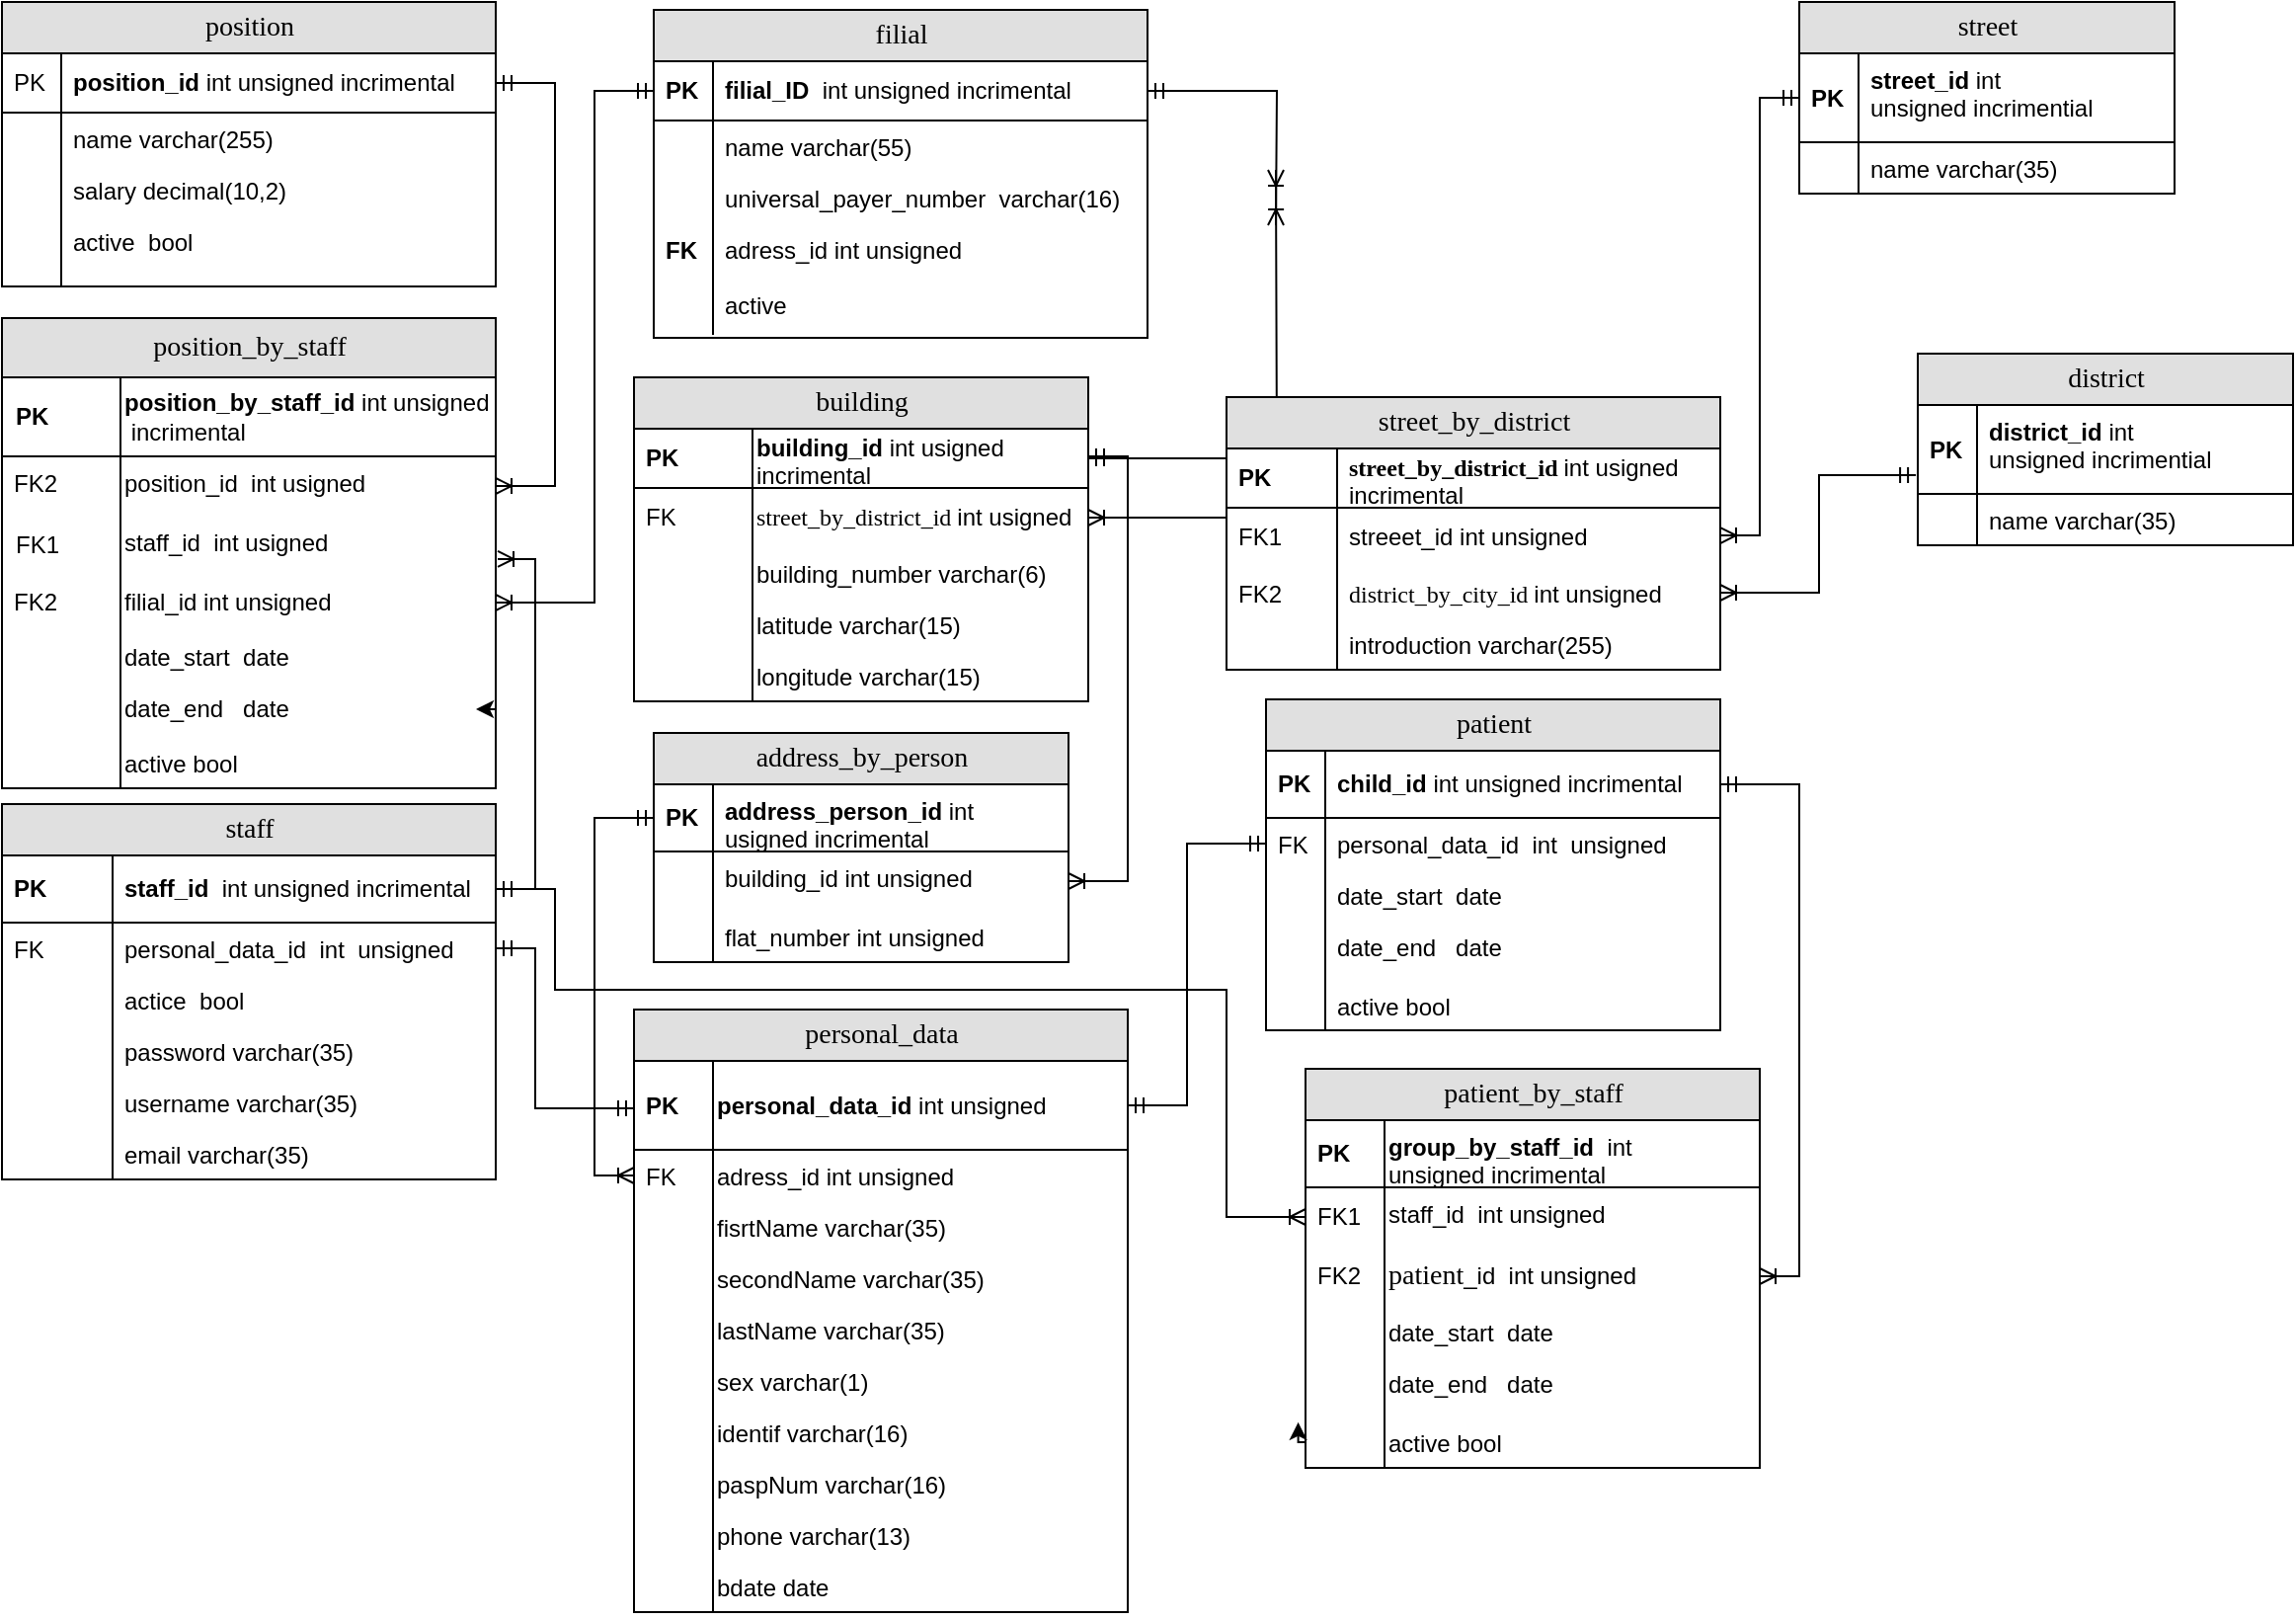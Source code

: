 <mxfile version="17.4.6" type="github">
  <diagram id="R2lEEEUBdFMjLlhIrx00" name="Page-1">
    <mxGraphModel dx="2290" dy="1806" grid="1" gridSize="10" guides="1" tooltips="1" connect="1" arrows="1" fold="1" page="1" pageScale="1" pageWidth="850" pageHeight="1100" math="0" shadow="0" extFonts="Permanent Marker^https://fonts.googleapis.com/css?family=Permanent+Marker">
      <root>
        <mxCell id="0" />
        <mxCell id="1" parent="0" />
        <mxCell id="TRPbkctfbiBFx2_AYb6S-198" value="staff" style="swimlane;html=1;fontStyle=0;childLayout=stackLayout;horizontal=1;startSize=26;fillColor=#e0e0e0;horizontalStack=0;resizeParent=1;resizeLast=0;collapsible=1;marginBottom=0;swimlaneFillColor=#ffffff;align=center;rounded=0;shadow=0;comic=0;labelBackgroundColor=none;strokeWidth=1;fontFamily=Verdana;fontSize=14" vertex="1" parent="1">
          <mxGeometry x="-60" y="166" width="250" height="190" as="geometry" />
        </mxCell>
        <mxCell id="TRPbkctfbiBFx2_AYb6S-199" value="staff_id&amp;nbsp;&lt;span style=&quot;font-weight: 400&quot;&gt;&amp;nbsp;int&amp;nbsp;&lt;/span&gt;&lt;span style=&quot;font-weight: 400&quot;&gt;unsigned&amp;nbsp;&lt;/span&gt;&lt;span style=&quot;font-weight: 400&quot;&gt;incrimental&lt;/span&gt;&lt;span style=&quot;font-weight: 400&quot;&gt;&lt;br&gt;&lt;/span&gt;" style="shape=partialRectangle;top=0;left=0;right=0;bottom=1;html=1;align=left;verticalAlign=middle;fillColor=none;spacingLeft=60;spacingRight=4;whiteSpace=wrap;overflow=hidden;rotatable=0;points=[[0,0.5],[1,0.5]];portConstraint=eastwest;dropTarget=0;fontStyle=1;" vertex="1" parent="TRPbkctfbiBFx2_AYb6S-198">
          <mxGeometry y="26" width="250" height="34" as="geometry" />
        </mxCell>
        <mxCell id="TRPbkctfbiBFx2_AYb6S-200" value="PK" style="shape=partialRectangle;fontStyle=1;top=0;left=0;bottom=0;html=1;fillColor=none;align=left;verticalAlign=middle;spacingLeft=4;spacingRight=4;whiteSpace=wrap;overflow=hidden;rotatable=0;points=[];portConstraint=eastwest;part=1;" vertex="1" connectable="0" parent="TRPbkctfbiBFx2_AYb6S-199">
          <mxGeometry width="56" height="34" as="geometry" />
        </mxCell>
        <mxCell id="TRPbkctfbiBFx2_AYb6S-201" value="personal_data_id&amp;nbsp; int&amp;nbsp; unsigned" style="shape=partialRectangle;top=0;left=0;right=0;bottom=0;html=1;align=left;verticalAlign=top;fillColor=none;spacingLeft=60;spacingRight=4;whiteSpace=wrap;overflow=hidden;rotatable=0;points=[[0,0.5],[1,0.5]];portConstraint=eastwest;dropTarget=0;" vertex="1" parent="TRPbkctfbiBFx2_AYb6S-198">
          <mxGeometry y="60" width="250" height="26" as="geometry" />
        </mxCell>
        <mxCell id="TRPbkctfbiBFx2_AYb6S-202" value="FK" style="shape=partialRectangle;top=0;left=0;bottom=0;html=1;fillColor=none;align=left;verticalAlign=top;spacingLeft=4;spacingRight=4;whiteSpace=wrap;overflow=hidden;rotatable=0;points=[];portConstraint=eastwest;part=1;" vertex="1" connectable="0" parent="TRPbkctfbiBFx2_AYb6S-201">
          <mxGeometry width="56" height="26" as="geometry" />
        </mxCell>
        <mxCell id="TRPbkctfbiBFx2_AYb6S-203" value="actice&amp;nbsp; bool" style="shape=partialRectangle;top=0;left=0;right=0;bottom=0;html=1;align=left;verticalAlign=top;fillColor=none;spacingLeft=60;spacingRight=4;whiteSpace=wrap;overflow=hidden;rotatable=0;points=[[0,0.5],[1,0.5]];portConstraint=eastwest;dropTarget=0;" vertex="1" parent="TRPbkctfbiBFx2_AYb6S-198">
          <mxGeometry y="86" width="250" height="26" as="geometry" />
        </mxCell>
        <mxCell id="TRPbkctfbiBFx2_AYb6S-204" value="" style="shape=partialRectangle;top=0;left=0;bottom=0;html=1;fillColor=none;align=left;verticalAlign=top;spacingLeft=4;spacingRight=4;whiteSpace=wrap;overflow=hidden;rotatable=0;points=[];portConstraint=eastwest;part=1;" vertex="1" connectable="0" parent="TRPbkctfbiBFx2_AYb6S-203">
          <mxGeometry width="56" height="26" as="geometry" />
        </mxCell>
        <mxCell id="TRPbkctfbiBFx2_AYb6S-205" value="password varchar(35)" style="shape=partialRectangle;top=0;left=0;right=0;bottom=0;html=1;align=left;verticalAlign=top;fillColor=none;spacingLeft=60;spacingRight=4;whiteSpace=wrap;overflow=hidden;rotatable=0;points=[[0,0.5],[1,0.5]];portConstraint=eastwest;dropTarget=0;" vertex="1" parent="TRPbkctfbiBFx2_AYb6S-198">
          <mxGeometry y="112" width="250" height="26" as="geometry" />
        </mxCell>
        <mxCell id="TRPbkctfbiBFx2_AYb6S-206" value="" style="shape=partialRectangle;top=0;left=0;bottom=0;html=1;fillColor=none;align=left;verticalAlign=top;spacingLeft=4;spacingRight=4;whiteSpace=wrap;overflow=hidden;rotatable=0;points=[];portConstraint=eastwest;part=1;" vertex="1" connectable="0" parent="TRPbkctfbiBFx2_AYb6S-205">
          <mxGeometry width="56" height="26" as="geometry" />
        </mxCell>
        <mxCell id="TRPbkctfbiBFx2_AYb6S-207" value="username varchar(35)" style="shape=partialRectangle;top=0;left=0;right=0;bottom=0;html=1;align=left;verticalAlign=top;fillColor=none;spacingLeft=60;spacingRight=4;whiteSpace=wrap;overflow=hidden;rotatable=0;points=[[0,0.5],[1,0.5]];portConstraint=eastwest;dropTarget=0;" vertex="1" parent="TRPbkctfbiBFx2_AYb6S-198">
          <mxGeometry y="138" width="250" height="26" as="geometry" />
        </mxCell>
        <mxCell id="TRPbkctfbiBFx2_AYb6S-208" value="" style="shape=partialRectangle;top=0;left=0;bottom=0;html=1;fillColor=none;align=left;verticalAlign=top;spacingLeft=4;spacingRight=4;whiteSpace=wrap;overflow=hidden;rotatable=0;points=[];portConstraint=eastwest;part=1;" vertex="1" connectable="0" parent="TRPbkctfbiBFx2_AYb6S-207">
          <mxGeometry width="56" height="26" as="geometry" />
        </mxCell>
        <mxCell id="TRPbkctfbiBFx2_AYb6S-209" value="email varchar(35)" style="shape=partialRectangle;top=0;left=0;right=0;bottom=0;html=1;align=left;verticalAlign=top;fillColor=none;spacingLeft=60;spacingRight=4;whiteSpace=wrap;overflow=hidden;rotatable=0;points=[[0,0.5],[1,0.5]];portConstraint=eastwest;dropTarget=0;" vertex="1" parent="TRPbkctfbiBFx2_AYb6S-198">
          <mxGeometry y="164" width="250" height="26" as="geometry" />
        </mxCell>
        <mxCell id="TRPbkctfbiBFx2_AYb6S-210" value="" style="shape=partialRectangle;top=0;left=0;bottom=0;html=1;fillColor=none;align=left;verticalAlign=top;spacingLeft=4;spacingRight=4;whiteSpace=wrap;overflow=hidden;rotatable=0;points=[];portConstraint=eastwest;part=1;" vertex="1" connectable="0" parent="TRPbkctfbiBFx2_AYb6S-209">
          <mxGeometry width="56" height="26" as="geometry" />
        </mxCell>
        <mxCell id="TRPbkctfbiBFx2_AYb6S-211" value="filial" style="swimlane;html=1;fontStyle=0;childLayout=stackLayout;horizontal=1;startSize=26;fillColor=#E0E0E0;horizontalStack=0;resizeParent=1;resizeLast=0;collapsible=1;marginBottom=0;swimlaneFillColor=default;align=center;rounded=0;shadow=0;comic=0;labelBackgroundColor=none;strokeWidth=1;fontFamily=Verdana;fontSize=14;swimlaneLine=1;strokeColor=default;glass=0;gradientColor=none;" vertex="1" parent="1">
          <mxGeometry x="270" y="-236" width="250" height="166" as="geometry">
            <mxRectangle x="250" y="-96" width="60" height="26" as="alternateBounds" />
          </mxGeometry>
        </mxCell>
        <mxCell id="TRPbkctfbiBFx2_AYb6S-212" value="filial_ID&amp;nbsp;&amp;nbsp;&lt;span style=&quot;font-weight: normal&quot;&gt;int&amp;nbsp;&lt;/span&gt;&lt;span style=&quot;font-weight: 400&quot;&gt;unsigned&amp;nbsp;&lt;/span&gt;&lt;span style=&quot;font-weight: normal&quot;&gt;incrimental&lt;/span&gt;" style="shape=partialRectangle;top=0;left=0;right=0;bottom=1;html=1;align=left;verticalAlign=middle;fillColor=none;spacingLeft=34;spacingRight=4;whiteSpace=wrap;overflow=hidden;rotatable=0;points=[[0,0.5],[1,0.5]];portConstraint=eastwest;dropTarget=0;fontStyle=1;" vertex="1" parent="TRPbkctfbiBFx2_AYb6S-211">
          <mxGeometry y="26" width="250" height="30" as="geometry" />
        </mxCell>
        <mxCell id="TRPbkctfbiBFx2_AYb6S-213" value="&lt;b&gt;PK&lt;/b&gt;" style="shape=partialRectangle;top=0;left=0;bottom=0;html=1;fillColor=none;align=left;verticalAlign=middle;spacingLeft=4;spacingRight=4;whiteSpace=wrap;overflow=hidden;rotatable=0;points=[];portConstraint=eastwest;part=1;" vertex="1" connectable="0" parent="TRPbkctfbiBFx2_AYb6S-212">
          <mxGeometry width="30" height="30" as="geometry" />
        </mxCell>
        <mxCell id="TRPbkctfbiBFx2_AYb6S-214" value="name varchar(55)" style="shape=partialRectangle;top=0;left=0;right=0;bottom=0;html=1;align=left;verticalAlign=top;fillColor=none;spacingLeft=34;spacingRight=4;whiteSpace=wrap;overflow=hidden;rotatable=0;points=[[0,0.5],[1,0.5]];portConstraint=eastwest;dropTarget=0;" vertex="1" parent="TRPbkctfbiBFx2_AYb6S-211">
          <mxGeometry y="56" width="250" height="26" as="geometry" />
        </mxCell>
        <mxCell id="TRPbkctfbiBFx2_AYb6S-215" value="" style="shape=partialRectangle;top=0;left=0;bottom=0;html=1;fillColor=none;align=left;verticalAlign=top;spacingLeft=4;spacingRight=4;whiteSpace=wrap;overflow=hidden;rotatable=0;points=[];portConstraint=eastwest;part=1;" vertex="1" connectable="0" parent="TRPbkctfbiBFx2_AYb6S-214">
          <mxGeometry width="30" height="26" as="geometry" />
        </mxCell>
        <mxCell id="TRPbkctfbiBFx2_AYb6S-216" value="universal_payer_number&amp;nbsp; varchar(16)" style="shape=partialRectangle;top=0;left=0;right=0;bottom=0;html=1;align=left;verticalAlign=top;fillColor=none;spacingLeft=34;spacingRight=4;whiteSpace=wrap;overflow=hidden;rotatable=0;points=[[0,0.5],[1,0.5]];portConstraint=eastwest;dropTarget=0;" vertex="1" parent="TRPbkctfbiBFx2_AYb6S-211">
          <mxGeometry y="82" width="250" height="26" as="geometry" />
        </mxCell>
        <mxCell id="TRPbkctfbiBFx2_AYb6S-217" value="" style="shape=partialRectangle;top=0;left=0;bottom=0;html=1;fillColor=none;align=left;verticalAlign=top;spacingLeft=4;spacingRight=4;whiteSpace=wrap;overflow=hidden;rotatable=0;points=[];portConstraint=eastwest;part=1;" vertex="1" connectable="0" parent="TRPbkctfbiBFx2_AYb6S-216">
          <mxGeometry width="30" height="26" as="geometry" />
        </mxCell>
        <mxCell id="TRPbkctfbiBFx2_AYb6S-218" value="adress_id int unsigned&amp;nbsp;" style="shape=partialRectangle;top=0;left=0;right=0;bottom=0;html=1;align=left;verticalAlign=top;fillColor=none;spacingLeft=34;spacingRight=4;whiteSpace=wrap;overflow=hidden;rotatable=0;points=[[0,0.5],[1,0.5]];portConstraint=eastwest;dropTarget=0;" vertex="1" parent="TRPbkctfbiBFx2_AYb6S-211">
          <mxGeometry y="108" width="250" height="28" as="geometry" />
        </mxCell>
        <mxCell id="TRPbkctfbiBFx2_AYb6S-219" value="&lt;b&gt;FK&lt;/b&gt;" style="shape=partialRectangle;top=0;left=0;bottom=0;html=1;fillColor=none;align=left;verticalAlign=top;spacingLeft=4;spacingRight=4;whiteSpace=wrap;overflow=hidden;rotatable=0;points=[];portConstraint=eastwest;part=1;" vertex="1" connectable="0" parent="TRPbkctfbiBFx2_AYb6S-218">
          <mxGeometry width="30" height="28" as="geometry" />
        </mxCell>
        <mxCell id="TRPbkctfbiBFx2_AYb6S-220" value="active" style="shape=partialRectangle;top=0;left=0;right=0;bottom=0;html=1;align=left;verticalAlign=top;fillColor=none;spacingLeft=34;spacingRight=4;whiteSpace=wrap;overflow=hidden;rotatable=0;points=[[0,0.5],[1,0.5]];portConstraint=eastwest;dropTarget=0;" vertex="1" parent="TRPbkctfbiBFx2_AYb6S-211">
          <mxGeometry y="136" width="250" height="28" as="geometry" />
        </mxCell>
        <mxCell id="TRPbkctfbiBFx2_AYb6S-221" value="" style="shape=partialRectangle;top=0;left=0;bottom=0;html=1;fillColor=none;align=left;verticalAlign=top;spacingLeft=4;spacingRight=4;whiteSpace=wrap;overflow=hidden;rotatable=0;points=[];portConstraint=eastwest;part=1;" vertex="1" connectable="0" parent="TRPbkctfbiBFx2_AYb6S-220">
          <mxGeometry width="30" height="28" as="geometry" />
        </mxCell>
        <mxCell id="TRPbkctfbiBFx2_AYb6S-222" value="personal_data" style="swimlane;html=1;fontStyle=0;childLayout=stackLayout;horizontal=1;startSize=26;fillColor=#e0e0e0;horizontalStack=0;resizeParent=1;resizeLast=0;collapsible=1;marginBottom=0;swimlaneFillColor=#ffffff;align=center;rounded=0;shadow=0;comic=0;labelBackgroundColor=none;strokeWidth=1;fontFamily=Verdana;fontSize=14" vertex="1" parent="1">
          <mxGeometry x="260" y="270" width="250" height="305" as="geometry" />
        </mxCell>
        <mxCell id="TRPbkctfbiBFx2_AYb6S-223" value="personal_data_id&amp;nbsp;&lt;span style=&quot;font-weight: 400 ; font-size: 12px&quot;&gt;int&amp;nbsp;&lt;/span&gt;&lt;span style=&quot;font-weight: 400&quot;&gt;unsigned&amp;nbsp;&lt;/span&gt;" style="shape=partialRectangle;top=0;left=0;right=0;bottom=1;html=1;align=left;verticalAlign=middle;fillColor=none;spacingLeft=40;spacingRight=4;whiteSpace=wrap;overflow=hidden;rotatable=0;points=[[0,0.5],[1,0.5]];portConstraint=eastwest;dropTarget=0;fontStyle=1;fontSize=12;" vertex="1" parent="TRPbkctfbiBFx2_AYb6S-222">
          <mxGeometry y="26" width="250" height="45" as="geometry" />
        </mxCell>
        <mxCell id="TRPbkctfbiBFx2_AYb6S-224" value="&lt;b&gt;PK&lt;/b&gt;" style="shape=partialRectangle;top=0;left=0;bottom=0;html=1;fillColor=none;align=left;verticalAlign=middle;spacingLeft=4;spacingRight=4;whiteSpace=wrap;overflow=hidden;rotatable=0;points=[];portConstraint=eastwest;part=1;" vertex="1" connectable="0" parent="TRPbkctfbiBFx2_AYb6S-223">
          <mxGeometry width="40" height="45" as="geometry" />
        </mxCell>
        <mxCell id="TRPbkctfbiBFx2_AYb6S-225" value="adress_id int unsigned&amp;nbsp;" style="shape=partialRectangle;top=0;left=0;right=0;bottom=0;html=1;align=left;verticalAlign=top;fillColor=none;spacingLeft=40;spacingRight=4;whiteSpace=wrap;overflow=hidden;rotatable=0;points=[[0,0.5],[1,0.5]];portConstraint=eastwest;dropTarget=0;" vertex="1" parent="TRPbkctfbiBFx2_AYb6S-222">
          <mxGeometry y="71" width="250" height="26" as="geometry" />
        </mxCell>
        <mxCell id="TRPbkctfbiBFx2_AYb6S-226" value="FK" style="shape=partialRectangle;top=0;left=0;bottom=0;html=1;fillColor=none;align=left;verticalAlign=top;spacingLeft=4;spacingRight=4;whiteSpace=wrap;overflow=hidden;rotatable=0;points=[];portConstraint=eastwest;part=1;" vertex="1" connectable="0" parent="TRPbkctfbiBFx2_AYb6S-225">
          <mxGeometry width="40" height="26" as="geometry" />
        </mxCell>
        <mxCell id="TRPbkctfbiBFx2_AYb6S-227" value="fisrtName varchar(35)" style="shape=partialRectangle;top=0;left=0;right=0;bottom=0;html=1;align=left;verticalAlign=top;fillColor=none;spacingLeft=40;spacingRight=4;whiteSpace=wrap;overflow=hidden;rotatable=0;points=[[0,0.5],[1,0.5]];portConstraint=eastwest;dropTarget=0;" vertex="1" parent="TRPbkctfbiBFx2_AYb6S-222">
          <mxGeometry y="97" width="250" height="26" as="geometry" />
        </mxCell>
        <mxCell id="TRPbkctfbiBFx2_AYb6S-228" value="" style="shape=partialRectangle;top=0;left=0;bottom=0;html=1;fillColor=none;align=left;verticalAlign=top;spacingLeft=4;spacingRight=4;whiteSpace=wrap;overflow=hidden;rotatable=0;points=[];portConstraint=eastwest;part=1;" vertex="1" connectable="0" parent="TRPbkctfbiBFx2_AYb6S-227">
          <mxGeometry width="40" height="26" as="geometry" />
        </mxCell>
        <mxCell id="TRPbkctfbiBFx2_AYb6S-229" value="secondName varchar(35)" style="shape=partialRectangle;top=0;left=0;right=0;bottom=0;html=1;align=left;verticalAlign=top;fillColor=none;spacingLeft=40;spacingRight=4;whiteSpace=wrap;overflow=hidden;rotatable=0;points=[[0,0.5],[1,0.5]];portConstraint=eastwest;dropTarget=0;" vertex="1" parent="TRPbkctfbiBFx2_AYb6S-222">
          <mxGeometry y="123" width="250" height="26" as="geometry" />
        </mxCell>
        <mxCell id="TRPbkctfbiBFx2_AYb6S-230" value="" style="shape=partialRectangle;top=0;left=0;bottom=0;html=1;fillColor=none;align=left;verticalAlign=top;spacingLeft=4;spacingRight=4;whiteSpace=wrap;overflow=hidden;rotatable=0;points=[];portConstraint=eastwest;part=1;" vertex="1" connectable="0" parent="TRPbkctfbiBFx2_AYb6S-229">
          <mxGeometry width="40" height="26" as="geometry" />
        </mxCell>
        <mxCell id="TRPbkctfbiBFx2_AYb6S-231" value="lastName varchar(35)" style="shape=partialRectangle;top=0;left=0;right=0;bottom=0;html=1;align=left;verticalAlign=top;fillColor=none;spacingLeft=40;spacingRight=4;whiteSpace=wrap;overflow=hidden;rotatable=0;points=[[0,0.5],[1,0.5]];portConstraint=eastwest;dropTarget=0;" vertex="1" parent="TRPbkctfbiBFx2_AYb6S-222">
          <mxGeometry y="149" width="250" height="26" as="geometry" />
        </mxCell>
        <mxCell id="TRPbkctfbiBFx2_AYb6S-232" value="" style="shape=partialRectangle;top=0;left=0;bottom=0;html=1;fillColor=none;align=left;verticalAlign=top;spacingLeft=4;spacingRight=4;whiteSpace=wrap;overflow=hidden;rotatable=0;points=[];portConstraint=eastwest;part=1;" vertex="1" connectable="0" parent="TRPbkctfbiBFx2_AYb6S-231">
          <mxGeometry width="40" height="26" as="geometry" />
        </mxCell>
        <mxCell id="TRPbkctfbiBFx2_AYb6S-233" value="sex varchar(1)" style="shape=partialRectangle;top=0;left=0;right=0;bottom=0;html=1;align=left;verticalAlign=top;fillColor=none;spacingLeft=40;spacingRight=4;whiteSpace=wrap;overflow=hidden;rotatable=0;points=[[0,0.5],[1,0.5]];portConstraint=eastwest;dropTarget=0;" vertex="1" parent="TRPbkctfbiBFx2_AYb6S-222">
          <mxGeometry y="175" width="250" height="26" as="geometry" />
        </mxCell>
        <mxCell id="TRPbkctfbiBFx2_AYb6S-234" value="" style="shape=partialRectangle;top=0;left=0;bottom=0;html=1;fillColor=none;align=left;verticalAlign=top;spacingLeft=4;spacingRight=4;whiteSpace=wrap;overflow=hidden;rotatable=0;points=[];portConstraint=eastwest;part=1;" vertex="1" connectable="0" parent="TRPbkctfbiBFx2_AYb6S-233">
          <mxGeometry width="40" height="26" as="geometry" />
        </mxCell>
        <mxCell id="TRPbkctfbiBFx2_AYb6S-235" value="identif varchar(16)" style="shape=partialRectangle;top=0;left=0;right=0;bottom=0;html=1;align=left;verticalAlign=top;fillColor=none;spacingLeft=40;spacingRight=4;whiteSpace=wrap;overflow=hidden;rotatable=0;points=[[0,0.5],[1,0.5]];portConstraint=eastwest;dropTarget=0;" vertex="1" parent="TRPbkctfbiBFx2_AYb6S-222">
          <mxGeometry y="201" width="250" height="26" as="geometry" />
        </mxCell>
        <mxCell id="TRPbkctfbiBFx2_AYb6S-236" value="" style="shape=partialRectangle;top=0;left=0;bottom=0;html=1;fillColor=none;align=left;verticalAlign=top;spacingLeft=4;spacingRight=4;whiteSpace=wrap;overflow=hidden;rotatable=0;points=[];portConstraint=eastwest;part=1;" vertex="1" connectable="0" parent="TRPbkctfbiBFx2_AYb6S-235">
          <mxGeometry width="40" height="26" as="geometry" />
        </mxCell>
        <mxCell id="TRPbkctfbiBFx2_AYb6S-237" value="paspNum varchar(16)" style="shape=partialRectangle;top=0;left=0;right=0;bottom=0;html=1;align=left;verticalAlign=top;fillColor=none;spacingLeft=40;spacingRight=4;whiteSpace=wrap;overflow=hidden;rotatable=0;points=[[0,0.5],[1,0.5]];portConstraint=eastwest;dropTarget=0;" vertex="1" parent="TRPbkctfbiBFx2_AYb6S-222">
          <mxGeometry y="227" width="250" height="26" as="geometry" />
        </mxCell>
        <mxCell id="TRPbkctfbiBFx2_AYb6S-238" value="" style="shape=partialRectangle;top=0;left=0;bottom=0;html=1;fillColor=none;align=left;verticalAlign=top;spacingLeft=4;spacingRight=4;whiteSpace=wrap;overflow=hidden;rotatable=0;points=[];portConstraint=eastwest;part=1;" vertex="1" connectable="0" parent="TRPbkctfbiBFx2_AYb6S-237">
          <mxGeometry width="40" height="26" as="geometry" />
        </mxCell>
        <mxCell id="TRPbkctfbiBFx2_AYb6S-239" value="phone varchar(13)" style="shape=partialRectangle;top=0;left=0;right=0;bottom=0;html=1;align=left;verticalAlign=top;fillColor=none;spacingLeft=40;spacingRight=4;whiteSpace=wrap;overflow=hidden;rotatable=0;points=[[0,0.5],[1,0.5]];portConstraint=eastwest;dropTarget=0;" vertex="1" parent="TRPbkctfbiBFx2_AYb6S-222">
          <mxGeometry y="253" width="250" height="26" as="geometry" />
        </mxCell>
        <mxCell id="TRPbkctfbiBFx2_AYb6S-240" value="" style="shape=partialRectangle;top=0;left=0;bottom=0;html=1;fillColor=none;align=left;verticalAlign=top;spacingLeft=4;spacingRight=4;whiteSpace=wrap;overflow=hidden;rotatable=0;points=[];portConstraint=eastwest;part=1;" vertex="1" connectable="0" parent="TRPbkctfbiBFx2_AYb6S-239">
          <mxGeometry width="40" height="26" as="geometry" />
        </mxCell>
        <mxCell id="TRPbkctfbiBFx2_AYb6S-241" value="bdate date" style="shape=partialRectangle;top=0;left=0;right=0;bottom=0;html=1;align=left;verticalAlign=top;fillColor=none;spacingLeft=40;spacingRight=4;whiteSpace=wrap;overflow=hidden;rotatable=0;points=[[0,0.5],[1,0.5]];portConstraint=eastwest;dropTarget=0;" vertex="1" parent="TRPbkctfbiBFx2_AYb6S-222">
          <mxGeometry y="279" width="250" height="26" as="geometry" />
        </mxCell>
        <mxCell id="TRPbkctfbiBFx2_AYb6S-242" value="" style="shape=partialRectangle;top=0;left=0;bottom=0;html=1;fillColor=none;align=left;verticalAlign=top;spacingLeft=4;spacingRight=4;whiteSpace=wrap;overflow=hidden;rotatable=0;points=[];portConstraint=eastwest;part=1;" vertex="1" connectable="0" parent="TRPbkctfbiBFx2_AYb6S-241">
          <mxGeometry width="40" height="26" as="geometry" />
        </mxCell>
        <mxCell id="TRPbkctfbiBFx2_AYb6S-243" value="address_by_person" style="swimlane;html=1;fontStyle=0;childLayout=stackLayout;horizontal=1;startSize=26;fillColor=#e0e0e0;horizontalStack=0;resizeParent=1;resizeLast=0;collapsible=1;marginBottom=0;swimlaneFillColor=#ffffff;align=center;rounded=0;shadow=0;comic=0;labelBackgroundColor=none;strokeWidth=1;fontFamily=Verdana;fontSize=14" vertex="1" parent="1">
          <mxGeometry x="270" y="130" width="210" height="116" as="geometry" />
        </mxCell>
        <mxCell id="TRPbkctfbiBFx2_AYb6S-244" value="address_person_id&amp;nbsp;&lt;span style=&quot;font-weight: 400&quot;&gt;int usigned incrimental&lt;/span&gt;" style="shape=partialRectangle;top=0;left=0;right=0;bottom=1;html=1;align=left;verticalAlign=top;fillColor=none;spacingLeft=34;spacingRight=4;whiteSpace=wrap;overflow=hidden;rotatable=0;points=[[0,0.5],[1,0.5]];portConstraint=eastwest;dropTarget=0;fontStyle=1;" vertex="1" parent="TRPbkctfbiBFx2_AYb6S-243">
          <mxGeometry y="26" width="210" height="34" as="geometry" />
        </mxCell>
        <mxCell id="TRPbkctfbiBFx2_AYb6S-245" value="PK" style="shape=partialRectangle;fontStyle=1;top=0;left=0;bottom=0;html=1;fillColor=none;align=left;verticalAlign=middle;spacingLeft=4;spacingRight=4;whiteSpace=wrap;overflow=hidden;rotatable=0;points=[];portConstraint=eastwest;part=1;" vertex="1" connectable="0" parent="TRPbkctfbiBFx2_AYb6S-244">
          <mxGeometry width="30" height="34" as="geometry" />
        </mxCell>
        <mxCell id="TRPbkctfbiBFx2_AYb6S-246" value="building_id int unsigned&amp;nbsp;" style="shape=partialRectangle;top=0;left=0;right=0;bottom=0;html=1;align=left;verticalAlign=top;fillColor=none;spacingLeft=34;spacingRight=4;whiteSpace=wrap;overflow=hidden;rotatable=0;points=[[0,0.5],[1,0.5]];portConstraint=eastwest;dropTarget=0;fontStyle=0;" vertex="1" parent="TRPbkctfbiBFx2_AYb6S-243">
          <mxGeometry y="60" width="210" height="30" as="geometry" />
        </mxCell>
        <mxCell id="TRPbkctfbiBFx2_AYb6S-247" value="" style="shape=partialRectangle;fontStyle=1;top=0;left=0;bottom=0;html=1;fillColor=none;align=left;verticalAlign=middle;spacingLeft=4;spacingRight=4;whiteSpace=wrap;overflow=hidden;rotatable=0;points=[];portConstraint=eastwest;part=1;" vertex="1" connectable="0" parent="TRPbkctfbiBFx2_AYb6S-246">
          <mxGeometry width="30" height="30" as="geometry" />
        </mxCell>
        <mxCell id="TRPbkctfbiBFx2_AYb6S-248" value="flat_number int unsigned&amp;nbsp;" style="shape=partialRectangle;top=0;left=0;right=0;bottom=0;html=1;align=left;verticalAlign=top;fillColor=none;spacingLeft=34;spacingRight=4;whiteSpace=wrap;overflow=hidden;rotatable=0;points=[[0,0.5],[1,0.5]];portConstraint=eastwest;dropTarget=0;" vertex="1" parent="TRPbkctfbiBFx2_AYb6S-243">
          <mxGeometry y="90" width="210" height="26" as="geometry" />
        </mxCell>
        <mxCell id="TRPbkctfbiBFx2_AYb6S-249" value="" style="shape=partialRectangle;top=0;left=0;bottom=0;html=1;fillColor=none;align=left;verticalAlign=top;spacingLeft=4;spacingRight=4;whiteSpace=wrap;overflow=hidden;rotatable=0;points=[];portConstraint=eastwest;part=1;" vertex="1" connectable="0" parent="TRPbkctfbiBFx2_AYb6S-248">
          <mxGeometry width="30" height="26" as="geometry" />
        </mxCell>
        <mxCell id="TRPbkctfbiBFx2_AYb6S-250" value="patient" style="swimlane;html=1;fontStyle=0;childLayout=stackLayout;horizontal=1;startSize=26;fillColor=#e0e0e0;horizontalStack=0;resizeParent=1;resizeLast=0;collapsible=1;marginBottom=0;swimlaneFillColor=#ffffff;align=center;rounded=0;shadow=0;comic=0;labelBackgroundColor=none;strokeWidth=1;fontFamily=Verdana;fontSize=14" vertex="1" parent="1">
          <mxGeometry x="580" y="113" width="230" height="167.5" as="geometry" />
        </mxCell>
        <mxCell id="TRPbkctfbiBFx2_AYb6S-251" value="child_id &lt;span style=&quot;font-weight: 400&quot;&gt;int&amp;nbsp;&lt;/span&gt;&lt;span style=&quot;font-weight: 400&quot;&gt;unsigned&amp;nbsp;&lt;/span&gt;&lt;span style=&quot;font-weight: 400&quot;&gt;incrimental&lt;br&gt;&lt;/span&gt;" style="shape=partialRectangle;top=0;left=0;right=0;bottom=1;html=1;align=left;verticalAlign=middle;fillColor=none;spacingLeft=34;spacingRight=4;whiteSpace=wrap;overflow=hidden;rotatable=0;points=[[0,0.5],[1,0.5]];portConstraint=eastwest;dropTarget=0;fontStyle=1;" vertex="1" parent="TRPbkctfbiBFx2_AYb6S-250">
          <mxGeometry y="26" width="230" height="34" as="geometry" />
        </mxCell>
        <mxCell id="TRPbkctfbiBFx2_AYb6S-252" value="PK" style="shape=partialRectangle;fontStyle=1;top=0;left=0;bottom=0;html=1;fillColor=none;align=left;verticalAlign=middle;spacingLeft=4;spacingRight=4;whiteSpace=wrap;overflow=hidden;rotatable=0;points=[];portConstraint=eastwest;part=1;" vertex="1" connectable="0" parent="TRPbkctfbiBFx2_AYb6S-251">
          <mxGeometry width="30" height="34" as="geometry" />
        </mxCell>
        <mxCell id="TRPbkctfbiBFx2_AYb6S-253" value="personal_data_id&amp;nbsp; int&amp;nbsp; unsigned" style="shape=partialRectangle;top=0;left=0;right=0;bottom=0;html=1;align=left;verticalAlign=top;fillColor=none;spacingLeft=34;spacingRight=4;whiteSpace=wrap;overflow=hidden;rotatable=0;points=[[0,0.5],[1,0.5]];portConstraint=eastwest;dropTarget=0;" vertex="1" parent="TRPbkctfbiBFx2_AYb6S-250">
          <mxGeometry y="60" width="230" height="26" as="geometry" />
        </mxCell>
        <mxCell id="TRPbkctfbiBFx2_AYb6S-254" value="FK" style="shape=partialRectangle;top=0;left=0;bottom=0;html=1;fillColor=none;align=left;verticalAlign=top;spacingLeft=4;spacingRight=4;whiteSpace=wrap;overflow=hidden;rotatable=0;points=[];portConstraint=eastwest;part=1;" vertex="1" connectable="0" parent="TRPbkctfbiBFx2_AYb6S-253">
          <mxGeometry width="30" height="26" as="geometry" />
        </mxCell>
        <mxCell id="TRPbkctfbiBFx2_AYb6S-255" value="date_start&amp;nbsp; date" style="shape=partialRectangle;top=0;left=0;right=0;bottom=0;html=1;align=left;verticalAlign=top;fillColor=none;spacingLeft=34;spacingRight=4;whiteSpace=wrap;overflow=hidden;rotatable=0;points=[[0,0.5],[1,0.5]];portConstraint=eastwest;dropTarget=0;" vertex="1" parent="TRPbkctfbiBFx2_AYb6S-250">
          <mxGeometry y="86" width="230" height="26" as="geometry" />
        </mxCell>
        <mxCell id="TRPbkctfbiBFx2_AYb6S-256" value="" style="shape=partialRectangle;top=0;left=0;bottom=0;html=1;fillColor=none;align=left;verticalAlign=top;spacingLeft=4;spacingRight=4;whiteSpace=wrap;overflow=hidden;rotatable=0;points=[];portConstraint=eastwest;part=1;" vertex="1" connectable="0" parent="TRPbkctfbiBFx2_AYb6S-255">
          <mxGeometry width="30" height="26" as="geometry" />
        </mxCell>
        <mxCell id="TRPbkctfbiBFx2_AYb6S-257" value="date_end&amp;nbsp; &amp;nbsp;date" style="shape=partialRectangle;top=0;left=0;right=0;bottom=0;html=1;align=left;verticalAlign=top;fillColor=none;spacingLeft=34;spacingRight=4;whiteSpace=wrap;overflow=hidden;rotatable=0;points=[[0,0.5],[1,0.5]];portConstraint=eastwest;dropTarget=0;" vertex="1" parent="TRPbkctfbiBFx2_AYb6S-250">
          <mxGeometry y="112" width="230" height="29.5" as="geometry" />
        </mxCell>
        <mxCell id="TRPbkctfbiBFx2_AYb6S-258" value="" style="shape=partialRectangle;top=0;left=0;bottom=0;html=1;fillColor=none;align=left;verticalAlign=top;spacingLeft=4;spacingRight=4;whiteSpace=wrap;overflow=hidden;rotatable=0;points=[];portConstraint=eastwest;part=1;" vertex="1" connectable="0" parent="TRPbkctfbiBFx2_AYb6S-257">
          <mxGeometry width="30" height="29.5" as="geometry" />
        </mxCell>
        <mxCell id="TRPbkctfbiBFx2_AYb6S-259" value="active bool" style="shape=partialRectangle;top=0;left=0;right=0;bottom=0;html=1;align=left;verticalAlign=top;fillColor=none;spacingLeft=34;spacingRight=4;whiteSpace=wrap;overflow=hidden;rotatable=0;points=[[0,0.5],[1,0.5]];portConstraint=eastwest;dropTarget=0;" vertex="1" parent="TRPbkctfbiBFx2_AYb6S-250">
          <mxGeometry y="141.5" width="230" height="26" as="geometry" />
        </mxCell>
        <mxCell id="TRPbkctfbiBFx2_AYb6S-260" value="" style="shape=partialRectangle;top=0;left=0;bottom=0;html=1;fillColor=none;align=left;verticalAlign=top;spacingLeft=4;spacingRight=4;whiteSpace=wrap;overflow=hidden;rotatable=0;points=[];portConstraint=eastwest;part=1;" vertex="1" connectable="0" parent="TRPbkctfbiBFx2_AYb6S-259">
          <mxGeometry width="30" height="26" as="geometry" />
        </mxCell>
        <mxCell id="TRPbkctfbiBFx2_AYb6S-261" value="position" style="swimlane;html=1;fontStyle=0;childLayout=stackLayout;horizontal=1;startSize=26;fillColor=#e0e0e0;horizontalStack=0;resizeParent=1;resizeLast=0;collapsible=1;marginBottom=0;swimlaneFillColor=#ffffff;align=center;rounded=0;shadow=0;comic=0;labelBackgroundColor=none;strokeWidth=1;fontFamily=Verdana;fontSize=14" vertex="1" parent="1">
          <mxGeometry x="-60" y="-240" width="250" height="144" as="geometry" />
        </mxCell>
        <mxCell id="TRPbkctfbiBFx2_AYb6S-262" value="position_id&amp;nbsp;&lt;span style=&quot;font-weight: 400&quot;&gt;int unsigned incrimental&lt;/span&gt;" style="shape=partialRectangle;top=0;left=0;right=0;bottom=1;html=1;align=left;verticalAlign=middle;fillColor=none;spacingLeft=34;spacingRight=4;whiteSpace=wrap;overflow=hidden;rotatable=0;points=[[0,0.5],[1,0.5]];portConstraint=eastwest;dropTarget=0;fontStyle=1;" vertex="1" parent="TRPbkctfbiBFx2_AYb6S-261">
          <mxGeometry y="26" width="250" height="30" as="geometry" />
        </mxCell>
        <mxCell id="TRPbkctfbiBFx2_AYb6S-263" value="PK" style="shape=partialRectangle;top=0;left=0;bottom=0;html=1;fillColor=none;align=left;verticalAlign=middle;spacingLeft=4;spacingRight=4;whiteSpace=wrap;overflow=hidden;rotatable=0;points=[];portConstraint=eastwest;part=1;" vertex="1" connectable="0" parent="TRPbkctfbiBFx2_AYb6S-262">
          <mxGeometry width="30" height="30" as="geometry" />
        </mxCell>
        <mxCell id="TRPbkctfbiBFx2_AYb6S-264" value="name varchar(255)" style="shape=partialRectangle;top=0;left=0;right=0;bottom=0;html=1;align=left;verticalAlign=top;fillColor=none;spacingLeft=34;spacingRight=4;whiteSpace=wrap;overflow=hidden;rotatable=0;points=[[0,0.5],[1,0.5]];portConstraint=eastwest;dropTarget=0;" vertex="1" parent="TRPbkctfbiBFx2_AYb6S-261">
          <mxGeometry y="56" width="250" height="26" as="geometry" />
        </mxCell>
        <mxCell id="TRPbkctfbiBFx2_AYb6S-265" value="" style="shape=partialRectangle;top=0;left=0;bottom=0;html=1;fillColor=none;align=left;verticalAlign=top;spacingLeft=4;spacingRight=4;whiteSpace=wrap;overflow=hidden;rotatable=0;points=[];portConstraint=eastwest;part=1;" vertex="1" connectable="0" parent="TRPbkctfbiBFx2_AYb6S-264">
          <mxGeometry width="30" height="26" as="geometry" />
        </mxCell>
        <mxCell id="TRPbkctfbiBFx2_AYb6S-266" value="salary decimal(10,2)" style="shape=partialRectangle;top=0;left=0;right=0;bottom=0;html=1;align=left;verticalAlign=top;fillColor=none;spacingLeft=34;spacingRight=4;whiteSpace=wrap;overflow=hidden;rotatable=0;points=[[0,0.5],[1,0.5]];portConstraint=eastwest;dropTarget=0;" vertex="1" parent="TRPbkctfbiBFx2_AYb6S-261">
          <mxGeometry y="82" width="250" height="26" as="geometry" />
        </mxCell>
        <mxCell id="TRPbkctfbiBFx2_AYb6S-267" value="" style="shape=partialRectangle;top=0;left=0;bottom=0;html=1;fillColor=none;align=left;verticalAlign=top;spacingLeft=4;spacingRight=4;whiteSpace=wrap;overflow=hidden;rotatable=0;points=[];portConstraint=eastwest;part=1;" vertex="1" connectable="0" parent="TRPbkctfbiBFx2_AYb6S-266">
          <mxGeometry width="30" height="26" as="geometry" />
        </mxCell>
        <mxCell id="TRPbkctfbiBFx2_AYb6S-268" value="active&amp;nbsp; bool" style="shape=partialRectangle;top=0;left=0;right=0;bottom=0;html=1;align=left;verticalAlign=top;fillColor=none;spacingLeft=34;spacingRight=4;whiteSpace=wrap;overflow=hidden;rotatable=0;points=[[0,0.5],[1,0.5]];portConstraint=eastwest;dropTarget=0;" vertex="1" parent="TRPbkctfbiBFx2_AYb6S-261">
          <mxGeometry y="108" width="250" height="26" as="geometry" />
        </mxCell>
        <mxCell id="TRPbkctfbiBFx2_AYb6S-269" value="" style="shape=partialRectangle;top=0;left=0;bottom=0;html=1;fillColor=none;align=left;verticalAlign=top;spacingLeft=4;spacingRight=4;whiteSpace=wrap;overflow=hidden;rotatable=0;points=[];portConstraint=eastwest;part=1;" vertex="1" connectable="0" parent="TRPbkctfbiBFx2_AYb6S-268">
          <mxGeometry width="30" height="26" as="geometry" />
        </mxCell>
        <mxCell id="TRPbkctfbiBFx2_AYb6S-270" value="" style="shape=partialRectangle;top=0;left=0;right=0;bottom=0;html=1;align=left;verticalAlign=top;fillColor=none;spacingLeft=34;spacingRight=4;whiteSpace=wrap;overflow=hidden;rotatable=0;points=[[0,0.5],[1,0.5]];portConstraint=eastwest;dropTarget=0;" vertex="1" parent="TRPbkctfbiBFx2_AYb6S-261">
          <mxGeometry y="134" width="250" height="10" as="geometry" />
        </mxCell>
        <mxCell id="TRPbkctfbiBFx2_AYb6S-271" value="" style="shape=partialRectangle;top=0;left=0;bottom=0;html=1;fillColor=none;align=left;verticalAlign=top;spacingLeft=4;spacingRight=4;whiteSpace=wrap;overflow=hidden;rotatable=0;points=[];portConstraint=eastwest;part=1;" vertex="1" connectable="0" parent="TRPbkctfbiBFx2_AYb6S-270">
          <mxGeometry width="30" height="10" as="geometry" />
        </mxCell>
        <mxCell id="TRPbkctfbiBFx2_AYb6S-272" value="" style="edgeStyle=elbowEdgeStyle;fontSize=12;html=1;endArrow=ERoneToMany;startArrow=ERmandOne;rounded=0;" edge="1" parent="1" source="TRPbkctfbiBFx2_AYb6S-212">
          <mxGeometry width="100" height="100" relative="1" as="geometry">
            <mxPoint x="150" y="290" as="sourcePoint" />
            <mxPoint x="190" y="64" as="targetPoint" />
            <Array as="points">
              <mxPoint x="240" y="100" />
            </Array>
          </mxGeometry>
        </mxCell>
        <mxCell id="TRPbkctfbiBFx2_AYb6S-273" value="" style="edgeStyle=elbowEdgeStyle;fontSize=12;html=1;endArrow=ERoneToMany;startArrow=ERmandOne;rounded=0;" edge="1" parent="1" source="TRPbkctfbiBFx2_AYb6S-262" target="TRPbkctfbiBFx2_AYb6S-381">
          <mxGeometry width="100" height="100" relative="1" as="geometry">
            <mxPoint x="-10" y="181" as="sourcePoint" />
            <mxPoint x="-20" y="110" as="targetPoint" />
            <Array as="points">
              <mxPoint x="220" y="-90" />
            </Array>
          </mxGeometry>
        </mxCell>
        <mxCell id="TRPbkctfbiBFx2_AYb6S-274" value="" style="edgeStyle=elbowEdgeStyle;fontSize=12;html=1;endArrow=ERmandOne;startArrow=ERmandOne;rounded=0;entryX=1;entryY=0.5;entryDx=0;entryDy=0;" edge="1" parent="1" target="TRPbkctfbiBFx2_AYb6S-201">
          <mxGeometry width="100" height="100" relative="1" as="geometry">
            <mxPoint x="260" y="320" as="sourcePoint" />
            <mxPoint x="200" y="190" as="targetPoint" />
            <Array as="points">
              <mxPoint x="210" y="290" />
            </Array>
          </mxGeometry>
        </mxCell>
        <mxCell id="TRPbkctfbiBFx2_AYb6S-275" value="building" style="swimlane;html=1;fontStyle=0;childLayout=stackLayout;horizontal=1;startSize=26;fillColor=#e0e0e0;horizontalStack=0;resizeParent=1;resizeLast=0;collapsible=1;marginBottom=0;swimlaneFillColor=#ffffff;align=center;rounded=0;shadow=0;comic=0;labelBackgroundColor=none;strokeWidth=1;fontFamily=Verdana;fontSize=14" vertex="1" parent="1">
          <mxGeometry x="260" y="-50" width="230" height="164" as="geometry" />
        </mxCell>
        <mxCell id="TRPbkctfbiBFx2_AYb6S-276" value="building_id&amp;nbsp;&lt;span style=&quot;font-weight: 400&quot;&gt;int usigned incrimental&lt;/span&gt;" style="shape=partialRectangle;top=0;left=0;right=0;bottom=1;html=1;align=left;verticalAlign=middle;fillColor=none;spacingLeft=60;spacingRight=4;whiteSpace=wrap;overflow=hidden;rotatable=0;points=[[0,0.5],[1,0.5]];portConstraint=eastwest;dropTarget=0;fontStyle=1;" vertex="1" parent="TRPbkctfbiBFx2_AYb6S-275">
          <mxGeometry y="26" width="230" height="30" as="geometry" />
        </mxCell>
        <mxCell id="TRPbkctfbiBFx2_AYb6S-277" value="PK" style="shape=partialRectangle;fontStyle=1;top=0;left=0;bottom=0;html=1;fillColor=none;align=left;verticalAlign=middle;spacingLeft=4;spacingRight=4;whiteSpace=wrap;overflow=hidden;rotatable=0;points=[];portConstraint=eastwest;part=1;" vertex="1" connectable="0" parent="TRPbkctfbiBFx2_AYb6S-276">
          <mxGeometry width="60" height="30" as="geometry" />
        </mxCell>
        <mxCell id="TRPbkctfbiBFx2_AYb6S-278" value="&lt;span style=&quot;font-family: &amp;#34;verdana&amp;#34; ; text-align: center&quot;&gt;&lt;font style=&quot;font-size: 12px&quot;&gt;street_by_district_id&amp;nbsp;&lt;/font&gt;&lt;/span&gt;int usigned" style="shape=partialRectangle;top=0;left=0;right=0;bottom=0;html=1;align=left;verticalAlign=middle;fillColor=none;spacingLeft=60;spacingRight=4;whiteSpace=wrap;overflow=hidden;rotatable=0;points=[[0,0.5],[1,0.5]];portConstraint=eastwest;dropTarget=0;fontStyle=0;" vertex="1" parent="TRPbkctfbiBFx2_AYb6S-275">
          <mxGeometry y="56" width="230" height="30" as="geometry" />
        </mxCell>
        <mxCell id="TRPbkctfbiBFx2_AYb6S-279" value="&lt;span style=&quot;font-weight: normal&quot;&gt;FK&lt;/span&gt;" style="shape=partialRectangle;fontStyle=1;top=0;left=0;bottom=0;html=1;fillColor=none;align=left;verticalAlign=middle;spacingLeft=4;spacingRight=4;whiteSpace=wrap;overflow=hidden;rotatable=0;points=[];portConstraint=eastwest;part=1;" vertex="1" connectable="0" parent="TRPbkctfbiBFx2_AYb6S-278">
          <mxGeometry width="60" height="30" as="geometry" />
        </mxCell>
        <mxCell id="TRPbkctfbiBFx2_AYb6S-280" value="building_number varchar(6)" style="shape=partialRectangle;top=0;left=0;right=0;bottom=0;html=1;align=left;verticalAlign=top;fillColor=none;spacingLeft=60;spacingRight=4;whiteSpace=wrap;overflow=hidden;rotatable=0;points=[[0,0.5],[1,0.5]];portConstraint=eastwest;dropTarget=0;" vertex="1" parent="TRPbkctfbiBFx2_AYb6S-275">
          <mxGeometry y="86" width="230" height="26" as="geometry" />
        </mxCell>
        <mxCell id="TRPbkctfbiBFx2_AYb6S-281" value="" style="shape=partialRectangle;top=0;left=0;bottom=0;html=1;fillColor=none;align=left;verticalAlign=top;spacingLeft=4;spacingRight=4;whiteSpace=wrap;overflow=hidden;rotatable=0;points=[];portConstraint=eastwest;part=1;" vertex="1" connectable="0" parent="TRPbkctfbiBFx2_AYb6S-280">
          <mxGeometry width="60" height="26" as="geometry" />
        </mxCell>
        <mxCell id="TRPbkctfbiBFx2_AYb6S-282" value="latitude varchar(15)" style="shape=partialRectangle;top=0;left=0;right=0;bottom=0;html=1;align=left;verticalAlign=top;fillColor=none;spacingLeft=60;spacingRight=4;whiteSpace=wrap;overflow=hidden;rotatable=0;points=[[0,0.5],[1,0.5]];portConstraint=eastwest;dropTarget=0;" vertex="1" parent="TRPbkctfbiBFx2_AYb6S-275">
          <mxGeometry y="112" width="230" height="26" as="geometry" />
        </mxCell>
        <mxCell id="TRPbkctfbiBFx2_AYb6S-283" value="" style="shape=partialRectangle;top=0;left=0;bottom=0;html=1;fillColor=none;align=left;verticalAlign=top;spacingLeft=4;spacingRight=4;whiteSpace=wrap;overflow=hidden;rotatable=0;points=[];portConstraint=eastwest;part=1;" vertex="1" connectable="0" parent="TRPbkctfbiBFx2_AYb6S-282">
          <mxGeometry width="60" height="26" as="geometry" />
        </mxCell>
        <mxCell id="TRPbkctfbiBFx2_AYb6S-284" value="longitude varchar(15)" style="shape=partialRectangle;top=0;left=0;right=0;bottom=0;html=1;align=left;verticalAlign=top;fillColor=none;spacingLeft=60;spacingRight=4;whiteSpace=wrap;overflow=hidden;rotatable=0;points=[[0,0.5],[1,0.5]];portConstraint=eastwest;dropTarget=0;" vertex="1" parent="TRPbkctfbiBFx2_AYb6S-275">
          <mxGeometry y="138" width="230" height="26" as="geometry" />
        </mxCell>
        <mxCell id="TRPbkctfbiBFx2_AYb6S-285" value="" style="shape=partialRectangle;top=0;left=0;bottom=0;html=1;fillColor=none;align=left;verticalAlign=top;spacingLeft=4;spacingRight=4;whiteSpace=wrap;overflow=hidden;rotatable=0;points=[];portConstraint=eastwest;part=1;" vertex="1" connectable="0" parent="TRPbkctfbiBFx2_AYb6S-284">
          <mxGeometry width="60" height="26" as="geometry" />
        </mxCell>
        <mxCell id="TRPbkctfbiBFx2_AYb6S-287" value="" style="edgeStyle=orthogonalEdgeStyle;fontSize=12;html=1;endArrow=ERoneToMany;startArrow=ERmandOne;rounded=0;exitX=0;exitY=0.5;exitDx=0;exitDy=0;entryX=1;entryY=0.467;entryDx=0;entryDy=0;entryPerimeter=0;" edge="1" parent="1" source="TRPbkctfbiBFx2_AYb6S-342" target="TRPbkctfbiBFx2_AYb6S-358">
          <mxGeometry width="100" height="100" relative="1" as="geometry">
            <mxPoint x="890" y="-195" as="sourcePoint" />
            <mxPoint x="800" y="34" as="targetPoint" />
            <Array as="points">
              <mxPoint x="830" y="-191" />
              <mxPoint x="830" y="30" />
            </Array>
          </mxGeometry>
        </mxCell>
        <mxCell id="TRPbkctfbiBFx2_AYb6S-288" value="" style="edgeStyle=orthogonalEdgeStyle;fontSize=12;html=1;endArrow=ERoneToMany;startArrow=ERmandOne;rounded=0;exitX=0;exitY=0.5;exitDx=0;exitDy=0;entryX=1;entryY=0.5;entryDx=0;entryDy=0;" edge="1" parent="1" target="TRPbkctfbiBFx2_AYb6S-278">
          <mxGeometry width="100" height="100" relative="1" as="geometry">
            <mxPoint x="580" y="4" as="sourcePoint" />
            <mxPoint x="780" y="105" as="targetPoint" />
          </mxGeometry>
        </mxCell>
        <mxCell id="TRPbkctfbiBFx2_AYb6S-289" value="" style="edgeStyle=orthogonalEdgeStyle;fontSize=12;html=1;endArrow=ERoneToMany;startArrow=ERmandOne;rounded=0;entryX=1;entryY=0.5;entryDx=0;entryDy=0;elbow=vertical;exitX=1;exitY=0.467;exitDx=0;exitDy=0;exitPerimeter=0;" edge="1" parent="1" source="TRPbkctfbiBFx2_AYb6S-276" target="TRPbkctfbiBFx2_AYb6S-246">
          <mxGeometry width="100" height="100" relative="1" as="geometry">
            <mxPoint x="480" y="-10" as="sourcePoint" />
            <mxPoint x="470" y="180" as="targetPoint" />
            <Array as="points">
              <mxPoint x="510" y="-10" />
              <mxPoint x="510" y="205" />
            </Array>
          </mxGeometry>
        </mxCell>
        <mxCell id="TRPbkctfbiBFx2_AYb6S-295" value="" style="edgeStyle=orthogonalEdgeStyle;fontSize=12;html=1;endArrow=ERoneToMany;startArrow=ERmandOne;rounded=0;exitX=-0.005;exitY=0.789;exitDx=0;exitDy=0;exitPerimeter=0;entryX=1;entryY=0.5;entryDx=0;entryDy=0;" edge="1" parent="1" source="TRPbkctfbiBFx2_AYb6S-337" target="TRPbkctfbiBFx2_AYb6S-360">
          <mxGeometry width="100" height="100" relative="1" as="geometry">
            <mxPoint x="1110" y="-145" as="sourcePoint" />
            <mxPoint x="1100.0" y="1" as="targetPoint" />
          </mxGeometry>
        </mxCell>
        <mxCell id="TRPbkctfbiBFx2_AYb6S-304" value="patient_by_staff" style="swimlane;html=1;fontStyle=0;childLayout=stackLayout;horizontal=1;startSize=26;fillColor=#e0e0e0;horizontalStack=0;resizeParent=1;resizeLast=0;collapsible=1;marginBottom=0;swimlaneFillColor=#ffffff;align=center;rounded=0;shadow=0;comic=0;labelBackgroundColor=none;strokeWidth=1;fontFamily=Verdana;fontSize=14" vertex="1" parent="1">
          <mxGeometry x="600" y="300" width="230" height="202" as="geometry" />
        </mxCell>
        <mxCell id="TRPbkctfbiBFx2_AYb6S-305" value="&lt;b&gt;group_by_staff_id&amp;nbsp;&lt;/b&gt;&amp;nbsp;int unsigned&amp;nbsp;incrimental" style="shape=partialRectangle;top=0;left=0;right=0;bottom=1;html=1;align=left;verticalAlign=top;fillColor=none;spacingLeft=40;spacingRight=4;whiteSpace=wrap;overflow=hidden;rotatable=0;points=[[0,0.5],[1,0.5]];portConstraint=eastwest;dropTarget=0;fontStyle=0;" vertex="1" parent="TRPbkctfbiBFx2_AYb6S-304">
          <mxGeometry y="26" width="230" height="34" as="geometry" />
        </mxCell>
        <mxCell id="TRPbkctfbiBFx2_AYb6S-306" value="&lt;span style=&quot;&quot;&gt;PK&lt;/span&gt;" style="shape=partialRectangle;fontStyle=1;top=0;left=0;bottom=0;html=1;fillColor=none;align=left;verticalAlign=middle;spacingLeft=4;spacingRight=4;whiteSpace=wrap;overflow=hidden;rotatable=0;points=[];portConstraint=eastwest;part=1;" vertex="1" connectable="0" parent="TRPbkctfbiBFx2_AYb6S-305">
          <mxGeometry width="40" height="34" as="geometry" />
        </mxCell>
        <mxCell id="TRPbkctfbiBFx2_AYb6S-307" value="staff_id&amp;nbsp; int unsigned&amp;nbsp;" style="shape=partialRectangle;top=0;left=0;right=0;bottom=0;html=1;align=left;verticalAlign=top;fillColor=none;spacingLeft=40;spacingRight=4;whiteSpace=wrap;overflow=hidden;rotatable=0;points=[[0,0.5],[1,0.5]];portConstraint=eastwest;dropTarget=0;fontStyle=0;" vertex="1" parent="TRPbkctfbiBFx2_AYb6S-304">
          <mxGeometry y="60" width="230" height="30" as="geometry" />
        </mxCell>
        <mxCell id="TRPbkctfbiBFx2_AYb6S-308" value="&lt;span style=&quot;font-weight: normal&quot;&gt;FK1&lt;/span&gt;" style="shape=partialRectangle;fontStyle=1;top=0;left=0;bottom=0;html=1;fillColor=none;align=left;verticalAlign=middle;spacingLeft=4;spacingRight=4;whiteSpace=wrap;overflow=hidden;rotatable=0;points=[];portConstraint=eastwest;part=1;" vertex="1" connectable="0" parent="TRPbkctfbiBFx2_AYb6S-307">
          <mxGeometry width="40" height="30" as="geometry" />
        </mxCell>
        <mxCell id="TRPbkctfbiBFx2_AYb6S-309" value="&lt;span style=&quot;font-family: &amp;#34;verdana&amp;#34; ; font-size: 14px ; text-align: center&quot;&gt;patient&lt;/span&gt;_id&amp;nbsp; int unsigned&amp;nbsp;" style="shape=partialRectangle;top=0;left=0;right=0;bottom=0;html=1;align=left;verticalAlign=top;fillColor=none;spacingLeft=40;spacingRight=4;whiteSpace=wrap;overflow=hidden;rotatable=0;points=[[0,0.5],[1,0.5]];portConstraint=eastwest;dropTarget=0;fontStyle=0;" vertex="1" parent="TRPbkctfbiBFx2_AYb6S-304">
          <mxGeometry y="90" width="230" height="30" as="geometry" />
        </mxCell>
        <mxCell id="TRPbkctfbiBFx2_AYb6S-310" value="&lt;span style=&quot;&quot;&gt;FK2&lt;/span&gt;" style="shape=partialRectangle;fontStyle=0;top=0;left=0;bottom=0;html=1;fillColor=none;align=left;verticalAlign=middle;spacingLeft=4;spacingRight=4;whiteSpace=wrap;overflow=hidden;rotatable=0;points=[];portConstraint=eastwest;part=1;" vertex="1" connectable="0" parent="TRPbkctfbiBFx2_AYb6S-309">
          <mxGeometry width="40" height="30" as="geometry" />
        </mxCell>
        <mxCell id="TRPbkctfbiBFx2_AYb6S-311" value="date_start&amp;nbsp; date" style="shape=partialRectangle;top=0;left=0;right=0;bottom=0;html=1;align=left;verticalAlign=top;fillColor=none;spacingLeft=40;spacingRight=4;whiteSpace=wrap;overflow=hidden;rotatable=0;points=[[0,0.5],[1,0.5]];portConstraint=eastwest;dropTarget=0;" vertex="1" parent="TRPbkctfbiBFx2_AYb6S-304">
          <mxGeometry y="120" width="230" height="26" as="geometry" />
        </mxCell>
        <mxCell id="TRPbkctfbiBFx2_AYb6S-312" value="" style="shape=partialRectangle;top=0;left=0;bottom=0;html=1;fillColor=none;align=left;verticalAlign=top;spacingLeft=4;spacingRight=4;whiteSpace=wrap;overflow=hidden;rotatable=0;points=[];portConstraint=eastwest;part=1;" vertex="1" connectable="0" parent="TRPbkctfbiBFx2_AYb6S-311">
          <mxGeometry width="40" height="26" as="geometry" />
        </mxCell>
        <mxCell id="TRPbkctfbiBFx2_AYb6S-313" value="date_end&amp;nbsp; &amp;nbsp;date" style="shape=partialRectangle;top=0;left=0;right=0;bottom=0;html=1;align=left;verticalAlign=top;fillColor=none;spacingLeft=40;spacingRight=4;whiteSpace=wrap;overflow=hidden;rotatable=0;points=[[0,0.5],[1,0.5]];portConstraint=eastwest;dropTarget=0;" vertex="1" parent="TRPbkctfbiBFx2_AYb6S-304">
          <mxGeometry y="146" width="230" height="30" as="geometry" />
        </mxCell>
        <mxCell id="TRPbkctfbiBFx2_AYb6S-314" value="" style="shape=partialRectangle;top=0;left=0;bottom=0;html=1;fillColor=none;align=left;verticalAlign=top;spacingLeft=4;spacingRight=4;whiteSpace=wrap;overflow=hidden;rotatable=0;points=[];portConstraint=eastwest;part=1;" vertex="1" connectable="0" parent="TRPbkctfbiBFx2_AYb6S-313">
          <mxGeometry width="40" height="30" as="geometry" />
        </mxCell>
        <mxCell id="TRPbkctfbiBFx2_AYb6S-315" value="active bool" style="shape=partialRectangle;top=0;left=0;right=0;bottom=0;html=1;align=left;verticalAlign=top;fillColor=none;spacingLeft=40;spacingRight=4;whiteSpace=wrap;overflow=hidden;rotatable=0;points=[[0,0.5],[1,0.5]];portConstraint=eastwest;dropTarget=0;" vertex="1" parent="TRPbkctfbiBFx2_AYb6S-304">
          <mxGeometry y="176" width="230" height="26" as="geometry" />
        </mxCell>
        <mxCell id="TRPbkctfbiBFx2_AYb6S-316" value="" style="shape=partialRectangle;top=0;left=0;bottom=0;html=1;fillColor=none;align=left;verticalAlign=top;spacingLeft=4;spacingRight=4;whiteSpace=wrap;overflow=hidden;rotatable=0;points=[];portConstraint=eastwest;part=1;" vertex="1" connectable="0" parent="TRPbkctfbiBFx2_AYb6S-315">
          <mxGeometry width="40" height="26" as="geometry" />
        </mxCell>
        <mxCell id="TRPbkctfbiBFx2_AYb6S-397" style="edgeStyle=orthogonalEdgeStyle;rounded=0;orthogonalLoop=1;jettySize=auto;html=1;exitX=0;exitY=0.5;exitDx=0;exitDy=0;entryX=-0.016;entryY=0.113;entryDx=0;entryDy=0;entryPerimeter=0;" edge="1" parent="TRPbkctfbiBFx2_AYb6S-304" source="TRPbkctfbiBFx2_AYb6S-315" target="TRPbkctfbiBFx2_AYb6S-315">
          <mxGeometry relative="1" as="geometry" />
        </mxCell>
        <mxCell id="TRPbkctfbiBFx2_AYb6S-317" value="" style="edgeStyle=orthogonalEdgeStyle;fontSize=12;html=1;endArrow=ERoneToMany;startArrow=ERmandOne;rounded=0;exitX=1;exitY=0.5;exitDx=0;exitDy=0;entryX=0;entryY=0.5;entryDx=0;entryDy=0;" edge="1" parent="1" source="TRPbkctfbiBFx2_AYb6S-199" target="TRPbkctfbiBFx2_AYb6S-307">
          <mxGeometry width="100" height="100" relative="1" as="geometry">
            <mxPoint x="210" y="210" as="sourcePoint" />
            <mxPoint x="260" y="530" as="targetPoint" />
            <Array as="points">
              <mxPoint x="220" y="209" />
              <mxPoint x="220" y="260" />
              <mxPoint x="560" y="260" />
              <mxPoint x="560" y="375" />
            </Array>
          </mxGeometry>
        </mxCell>
        <mxCell id="TRPbkctfbiBFx2_AYb6S-319" value="" style="edgeStyle=orthogonalEdgeStyle;fontSize=12;html=1;endArrow=ERmandOne;startArrow=ERmandOne;rounded=0;exitX=1;exitY=0.5;exitDx=0;exitDy=0;entryX=0;entryY=0.5;entryDx=0;entryDy=0;" edge="1" parent="1" source="TRPbkctfbiBFx2_AYb6S-223" target="TRPbkctfbiBFx2_AYb6S-253">
          <mxGeometry width="100" height="100" relative="1" as="geometry">
            <mxPoint x="180" y="410" as="sourcePoint" />
            <mxPoint x="590" y="283" as="targetPoint" />
            <Array as="points">
              <mxPoint x="540" y="318" />
              <mxPoint x="540" y="186" />
            </Array>
          </mxGeometry>
        </mxCell>
        <mxCell id="TRPbkctfbiBFx2_AYb6S-322" value="" style="fontSize=12;html=1;endArrow=ERoneToMany;startArrow=ERmandOne;rounded=0;entryX=0;entryY=0.5;entryDx=0;entryDy=0;exitX=0;exitY=0.5;exitDx=0;exitDy=0;edgeStyle=orthogonalEdgeStyle;" edge="1" parent="1" source="TRPbkctfbiBFx2_AYb6S-244" target="TRPbkctfbiBFx2_AYb6S-225">
          <mxGeometry width="100" height="100" relative="1" as="geometry">
            <mxPoint x="280" y="480" as="sourcePoint" />
            <mxPoint x="250" y="640" as="targetPoint" />
            <Array as="points">
              <mxPoint x="240" y="173" />
              <mxPoint x="240" y="354" />
            </Array>
          </mxGeometry>
        </mxCell>
        <mxCell id="TRPbkctfbiBFx2_AYb6S-334" value="" style="edgeStyle=orthogonalEdgeStyle;fontSize=12;html=1;endArrow=ERoneToMany;startArrow=ERmandOne;rounded=0;entryX=0;entryY=0.5;entryDx=0;entryDy=0;exitX=1;exitY=0.5;exitDx=0;exitDy=0;" edge="1" parent="1" source="TRPbkctfbiBFx2_AYb6S-212">
          <mxGeometry width="100" height="100" relative="1" as="geometry">
            <mxPoint x="280" y="-185" as="sourcePoint" />
            <mxPoint x="585" y="-127.0" as="targetPoint" />
          </mxGeometry>
        </mxCell>
        <mxCell id="TRPbkctfbiBFx2_AYb6S-335" value="" style="edgeStyle=orthogonalEdgeStyle;fontSize=12;html=1;endArrow=ERoneToMany;startArrow=ERmandOne;rounded=0;entryX=0;entryY=0.5;entryDx=0;entryDy=0;elbow=vertical;exitX=1;exitY=0.5;exitDx=0;exitDy=0;" edge="1" parent="1" source="TRPbkctfbiBFx2_AYb6S-276">
          <mxGeometry width="100" height="100" relative="1" as="geometry">
            <mxPoint x="500" y="0.01" as="sourcePoint" />
            <mxPoint x="585" y="-155" as="targetPoint" />
          </mxGeometry>
        </mxCell>
        <mxCell id="TRPbkctfbiBFx2_AYb6S-336" value="district" style="swimlane;html=1;fontStyle=0;childLayout=stackLayout;horizontal=1;startSize=26;fillColor=#e0e0e0;horizontalStack=0;resizeParent=1;resizeLast=0;collapsible=1;marginBottom=0;swimlaneFillColor=#ffffff;align=center;rounded=0;shadow=0;comic=0;labelBackgroundColor=none;strokeWidth=1;fontFamily=Verdana;fontSize=14" vertex="1" parent="1">
          <mxGeometry x="910" y="-62" width="190" height="97" as="geometry" />
        </mxCell>
        <mxCell id="TRPbkctfbiBFx2_AYb6S-337" value="&lt;b&gt;district_id&lt;/b&gt;&amp;nbsp;&lt;span style=&quot;font-weight: 400 ; font-size: 12px&quot;&gt;int&amp;nbsp;&lt;br&gt;&lt;/span&gt;&lt;span style=&quot;font-weight: 400&quot;&gt;unsigned incrimential&lt;/span&gt;" style="shape=partialRectangle;top=0;left=0;right=0;bottom=1;html=1;align=left;verticalAlign=top;fillColor=none;spacingLeft=34;spacingRight=4;whiteSpace=wrap;overflow=hidden;rotatable=0;points=[[0,0.5],[1,0.5]];portConstraint=eastwest;dropTarget=0;fontStyle=0;fontSize=12;" vertex="1" parent="TRPbkctfbiBFx2_AYb6S-336">
          <mxGeometry y="26" width="190" height="45" as="geometry" />
        </mxCell>
        <mxCell id="TRPbkctfbiBFx2_AYb6S-338" value="&lt;b&gt;PK&lt;/b&gt;" style="shape=partialRectangle;top=0;left=0;bottom=0;html=1;fillColor=none;align=left;verticalAlign=middle;spacingLeft=4;spacingRight=4;whiteSpace=wrap;overflow=hidden;rotatable=0;points=[];portConstraint=eastwest;part=1;" vertex="1" connectable="0" parent="TRPbkctfbiBFx2_AYb6S-337">
          <mxGeometry width="30" height="45" as="geometry" />
        </mxCell>
        <mxCell id="TRPbkctfbiBFx2_AYb6S-339" value="name varchar(35)" style="shape=partialRectangle;top=0;left=0;right=0;bottom=0;html=1;align=left;verticalAlign=top;fillColor=none;spacingLeft=34;spacingRight=4;whiteSpace=wrap;overflow=hidden;rotatable=0;points=[[0,0.5],[1,0.5]];portConstraint=eastwest;dropTarget=0;fontStyle=0;" vertex="1" parent="TRPbkctfbiBFx2_AYb6S-336">
          <mxGeometry y="71" width="190" height="26" as="geometry" />
        </mxCell>
        <mxCell id="TRPbkctfbiBFx2_AYb6S-340" value="" style="shape=partialRectangle;top=0;left=0;bottom=0;html=1;fillColor=none;align=left;verticalAlign=top;spacingLeft=4;spacingRight=4;whiteSpace=wrap;overflow=hidden;rotatable=0;points=[];portConstraint=eastwest;part=1;" vertex="1" connectable="0" parent="TRPbkctfbiBFx2_AYb6S-339">
          <mxGeometry width="30" height="26" as="geometry" />
        </mxCell>
        <mxCell id="TRPbkctfbiBFx2_AYb6S-341" value="street" style="swimlane;html=1;fontStyle=0;childLayout=stackLayout;horizontal=1;startSize=26;fillColor=#e0e0e0;horizontalStack=0;resizeParent=1;resizeLast=0;collapsible=1;marginBottom=0;swimlaneFillColor=#ffffff;align=center;rounded=0;shadow=0;comic=0;labelBackgroundColor=none;strokeWidth=1;fontFamily=Verdana;fontSize=14" vertex="1" parent="1">
          <mxGeometry x="850" y="-240" width="190" height="97" as="geometry" />
        </mxCell>
        <mxCell id="TRPbkctfbiBFx2_AYb6S-342" value="&lt;b&gt;street_id&lt;/b&gt;&amp;nbsp;&lt;span style=&quot;font-weight: 400 ; font-size: 12px&quot;&gt;int&amp;nbsp;&lt;br&gt;&lt;/span&gt;&lt;span style=&quot;font-weight: 400&quot;&gt;unsigned incrimential&lt;/span&gt;" style="shape=partialRectangle;top=0;left=0;right=0;bottom=1;html=1;align=left;verticalAlign=top;fillColor=none;spacingLeft=34;spacingRight=4;whiteSpace=wrap;overflow=hidden;rotatable=0;points=[[0,0.5],[1,0.5]];portConstraint=eastwest;dropTarget=0;fontStyle=0;fontSize=12;" vertex="1" parent="TRPbkctfbiBFx2_AYb6S-341">
          <mxGeometry y="26" width="190" height="45" as="geometry" />
        </mxCell>
        <mxCell id="TRPbkctfbiBFx2_AYb6S-343" value="&lt;b&gt;PK&lt;/b&gt;" style="shape=partialRectangle;top=0;left=0;bottom=0;html=1;fillColor=none;align=left;verticalAlign=middle;spacingLeft=4;spacingRight=4;whiteSpace=wrap;overflow=hidden;rotatable=0;points=[];portConstraint=eastwest;part=1;" vertex="1" connectable="0" parent="TRPbkctfbiBFx2_AYb6S-342">
          <mxGeometry width="30" height="45" as="geometry" />
        </mxCell>
        <mxCell id="TRPbkctfbiBFx2_AYb6S-344" value="name varchar(35)" style="shape=partialRectangle;top=0;left=0;right=0;bottom=0;html=1;align=left;verticalAlign=top;fillColor=none;spacingLeft=34;spacingRight=4;whiteSpace=wrap;overflow=hidden;rotatable=0;points=[[0,0.5],[1,0.5]];portConstraint=eastwest;dropTarget=0;fontStyle=0;" vertex="1" parent="TRPbkctfbiBFx2_AYb6S-341">
          <mxGeometry y="71" width="190" height="26" as="geometry" />
        </mxCell>
        <mxCell id="TRPbkctfbiBFx2_AYb6S-345" value="" style="shape=partialRectangle;top=0;left=0;bottom=0;html=1;fillColor=none;align=left;verticalAlign=top;spacingLeft=4;spacingRight=4;whiteSpace=wrap;overflow=hidden;rotatable=0;points=[];portConstraint=eastwest;part=1;" vertex="1" connectable="0" parent="TRPbkctfbiBFx2_AYb6S-344">
          <mxGeometry width="30" height="26" as="geometry" />
        </mxCell>
        <mxCell id="TRPbkctfbiBFx2_AYb6S-355" value="street_by_district" style="swimlane;html=1;fontStyle=0;childLayout=stackLayout;horizontal=1;startSize=26;fillColor=#e0e0e0;horizontalStack=0;resizeParent=1;resizeLast=0;collapsible=1;marginBottom=0;swimlaneFillColor=#ffffff;align=center;rounded=0;shadow=0;comic=0;labelBackgroundColor=none;strokeWidth=1;fontFamily=Verdana;fontSize=14" vertex="1" parent="1">
          <mxGeometry x="560" y="-40" width="250" height="138" as="geometry" />
        </mxCell>
        <mxCell id="TRPbkctfbiBFx2_AYb6S-356" value="&lt;span style=&quot;font-family: &amp;#34;verdana&amp;#34; ; text-align: center&quot;&gt;street_by_district_id&amp;nbsp;&lt;/span&gt;&lt;span style=&quot;font-weight: 400&quot;&gt;int usigned incrimental&lt;/span&gt;" style="shape=partialRectangle;top=0;left=0;right=0;bottom=1;html=1;align=left;verticalAlign=middle;fillColor=none;spacingLeft=60;spacingRight=4;whiteSpace=wrap;overflow=hidden;rotatable=0;points=[[0,0.5],[1,0.5]];portConstraint=eastwest;dropTarget=0;fontStyle=1;" vertex="1" parent="TRPbkctfbiBFx2_AYb6S-355">
          <mxGeometry y="26" width="250" height="30" as="geometry" />
        </mxCell>
        <mxCell id="TRPbkctfbiBFx2_AYb6S-357" value="PK" style="shape=partialRectangle;fontStyle=1;top=0;left=0;bottom=0;html=1;fillColor=none;align=left;verticalAlign=middle;spacingLeft=4;spacingRight=4;whiteSpace=wrap;overflow=hidden;rotatable=0;points=[];portConstraint=eastwest;part=1;" vertex="1" connectable="0" parent="TRPbkctfbiBFx2_AYb6S-356">
          <mxGeometry width="56" height="30" as="geometry" />
        </mxCell>
        <mxCell id="TRPbkctfbiBFx2_AYb6S-358" value="streeet_id int unsigned&amp;nbsp;" style="shape=partialRectangle;top=0;left=0;right=0;bottom=0;html=1;align=left;verticalAlign=middle;fillColor=none;spacingLeft=60;spacingRight=4;whiteSpace=wrap;overflow=hidden;rotatable=0;points=[[0,0.5],[1,0.5]];portConstraint=eastwest;dropTarget=0;fontStyle=0;" vertex="1" parent="TRPbkctfbiBFx2_AYb6S-355">
          <mxGeometry y="56" width="250" height="30" as="geometry" />
        </mxCell>
        <mxCell id="TRPbkctfbiBFx2_AYb6S-359" value="FK1" style="shape=partialRectangle;fontStyle=0;top=0;left=0;bottom=0;html=1;fillColor=none;align=left;verticalAlign=middle;spacingLeft=4;spacingRight=4;whiteSpace=wrap;overflow=hidden;rotatable=0;points=[];portConstraint=eastwest;part=1;" vertex="1" connectable="0" parent="TRPbkctfbiBFx2_AYb6S-358">
          <mxGeometry width="56" height="30" as="geometry" />
        </mxCell>
        <mxCell id="TRPbkctfbiBFx2_AYb6S-360" value="&lt;div style=&quot;text-align: center&quot;&gt;&lt;span&gt;&lt;font face=&quot;verdana&quot;&gt;district_by_city_id&amp;nbsp;&lt;/font&gt;int&amp;nbsp;unsigned&amp;nbsp;&lt;/span&gt;&lt;/div&gt;" style="shape=partialRectangle;top=0;left=0;right=0;bottom=0;html=1;align=left;verticalAlign=top;fillColor=none;spacingLeft=60;spacingRight=4;whiteSpace=wrap;overflow=hidden;rotatable=0;points=[[0,0.5],[1,0.5]];portConstraint=eastwest;dropTarget=0;" vertex="1" parent="TRPbkctfbiBFx2_AYb6S-355">
          <mxGeometry y="86" width="250" height="26" as="geometry" />
        </mxCell>
        <mxCell id="TRPbkctfbiBFx2_AYb6S-361" value="FK2" style="shape=partialRectangle;top=0;left=0;bottom=0;html=1;fillColor=none;align=left;verticalAlign=top;spacingLeft=4;spacingRight=4;whiteSpace=wrap;overflow=hidden;rotatable=0;points=[];portConstraint=eastwest;part=1;" vertex="1" connectable="0" parent="TRPbkctfbiBFx2_AYb6S-360">
          <mxGeometry width="56" height="26" as="geometry" />
        </mxCell>
        <mxCell id="TRPbkctfbiBFx2_AYb6S-362" value="&lt;span&gt;introduction varchar(255)&lt;/span&gt;" style="shape=partialRectangle;top=0;left=0;right=0;bottom=0;html=1;align=left;verticalAlign=top;fillColor=none;spacingLeft=60;spacingRight=4;whiteSpace=wrap;overflow=hidden;rotatable=0;points=[[0,0.5],[1,0.5]];portConstraint=eastwest;dropTarget=0;" vertex="1" parent="TRPbkctfbiBFx2_AYb6S-355">
          <mxGeometry y="112" width="250" height="26" as="geometry" />
        </mxCell>
        <mxCell id="TRPbkctfbiBFx2_AYb6S-363" value="" style="shape=partialRectangle;top=0;left=0;bottom=0;html=1;fillColor=none;align=left;verticalAlign=top;spacingLeft=4;spacingRight=4;whiteSpace=wrap;overflow=hidden;rotatable=0;points=[];portConstraint=eastwest;part=1;" vertex="1" connectable="0" parent="TRPbkctfbiBFx2_AYb6S-362">
          <mxGeometry width="56" height="26" as="geometry" />
        </mxCell>
        <mxCell id="TRPbkctfbiBFx2_AYb6S-377" value="" style="edgeStyle=orthogonalEdgeStyle;fontSize=12;html=1;endArrow=ERoneToMany;startArrow=ERmandOne;rounded=0;entryX=1;entryY=0.5;entryDx=0;entryDy=0;exitX=1;exitY=0.5;exitDx=0;exitDy=0;" edge="1" parent="1" source="TRPbkctfbiBFx2_AYb6S-251" target="TRPbkctfbiBFx2_AYb6S-309">
          <mxGeometry width="100" height="100" relative="1" as="geometry">
            <mxPoint x="810" y="561" as="sourcePoint" />
            <mxPoint x="890.0" y="387" as="targetPoint" />
            <Array as="points">
              <mxPoint x="850" y="156" />
              <mxPoint x="850" y="405" />
            </Array>
          </mxGeometry>
        </mxCell>
        <mxCell id="TRPbkctfbiBFx2_AYb6S-378" value="position_by_staff" style="swimlane;html=1;fontStyle=0;childLayout=stackLayout;horizontal=1;startSize=30;fillColor=#e0e0e0;horizontalStack=0;resizeParent=1;resizeLast=0;collapsible=1;marginBottom=0;swimlaneFillColor=#ffffff;align=center;rounded=0;shadow=0;comic=0;labelBackgroundColor=none;strokeWidth=1;fontFamily=Verdana;fontSize=14" vertex="1" parent="1">
          <mxGeometry x="-60" y="-80" width="250" height="238" as="geometry" />
        </mxCell>
        <mxCell id="TRPbkctfbiBFx2_AYb6S-379" value="position_by_staff_id&amp;nbsp;&lt;span style=&quot;font-weight: 400&quot;&gt;int&amp;nbsp;&lt;/span&gt;&lt;span style=&quot;font-weight: 400&quot;&gt;unsigned&lt;br&gt;&amp;nbsp;&lt;/span&gt;&lt;span style=&quot;font-weight: 400&quot;&gt;incrimental&amp;nbsp;&lt;/span&gt;" style="shape=partialRectangle;top=0;left=0;right=0;bottom=1;html=1;align=left;verticalAlign=middle;fillColor=none;spacingLeft=60;spacingRight=4;whiteSpace=wrap;overflow=hidden;rotatable=0;points=[[0,0.5],[1,0.5]];portConstraint=eastwest;dropTarget=0;fontStyle=1;" vertex="1" parent="TRPbkctfbiBFx2_AYb6S-378">
          <mxGeometry y="30" width="250" height="40" as="geometry" />
        </mxCell>
        <mxCell id="TRPbkctfbiBFx2_AYb6S-380" value="PK" style="shape=partialRectangle;top=0;left=0;bottom=0;html=1;fillColor=none;align=left;verticalAlign=middle;spacingLeft=4;spacingRight=4;whiteSpace=wrap;overflow=hidden;rotatable=0;points=[];portConstraint=eastwest;part=1;fontStyle=1" vertex="1" connectable="0" parent="TRPbkctfbiBFx2_AYb6S-379">
          <mxGeometry x="1" width="59" height="40" as="geometry" />
        </mxCell>
        <mxCell id="TRPbkctfbiBFx2_AYb6S-381" value="position_id&amp;nbsp;&amp;nbsp;int usigned&amp;nbsp;" style="shape=partialRectangle;top=0;left=0;right=0;bottom=0;html=1;align=left;verticalAlign=top;fillColor=none;spacingLeft=60;spacingRight=4;whiteSpace=wrap;overflow=hidden;rotatable=0;points=[[0,0.5],[1,0.5]];portConstraint=eastwest;dropTarget=0;" vertex="1" parent="TRPbkctfbiBFx2_AYb6S-378">
          <mxGeometry y="70" width="250" height="30" as="geometry" />
        </mxCell>
        <mxCell id="TRPbkctfbiBFx2_AYb6S-382" value="FK2" style="shape=partialRectangle;top=0;left=0;bottom=0;html=1;fillColor=none;align=left;verticalAlign=top;spacingLeft=4;spacingRight=4;whiteSpace=wrap;overflow=hidden;rotatable=0;points=[];portConstraint=eastwest;part=1;" vertex="1" connectable="0" parent="TRPbkctfbiBFx2_AYb6S-381">
          <mxGeometry width="60" height="30.0" as="geometry" />
        </mxCell>
        <mxCell id="TRPbkctfbiBFx2_AYb6S-383" value="&lt;span style=&quot;font-weight: normal&quot;&gt;staff_id&amp;nbsp;&amp;nbsp;&lt;/span&gt;&lt;span style=&quot;font-weight: 400&quot;&gt;int usigned&amp;nbsp;&lt;/span&gt;" style="shape=partialRectangle;top=0;left=0;right=0;bottom=0;html=1;align=left;verticalAlign=top;fillColor=none;spacingLeft=60;spacingRight=4;whiteSpace=wrap;overflow=hidden;rotatable=0;points=[[0,0.5],[1,0.5]];portConstraint=eastwest;dropTarget=0;fontStyle=1;" vertex="1" parent="TRPbkctfbiBFx2_AYb6S-378">
          <mxGeometry y="100" width="250" height="30" as="geometry" />
        </mxCell>
        <mxCell id="TRPbkctfbiBFx2_AYb6S-384" value="FK1" style="shape=partialRectangle;top=0;left=0;bottom=0;html=1;fillColor=none;align=left;verticalAlign=middle;spacingLeft=4;spacingRight=4;whiteSpace=wrap;overflow=hidden;rotatable=0;points=[];portConstraint=eastwest;part=1;" vertex="1" connectable="0" parent="TRPbkctfbiBFx2_AYb6S-383">
          <mxGeometry x="1" width="59" height="30" as="geometry" />
        </mxCell>
        <mxCell id="TRPbkctfbiBFx2_AYb6S-385" value="filial_id int unsigned&amp;nbsp;" style="shape=partialRectangle;top=0;left=0;right=0;bottom=0;html=1;align=left;verticalAlign=top;fillColor=none;spacingLeft=60;spacingRight=4;whiteSpace=wrap;overflow=hidden;rotatable=0;points=[[0,0.5],[1,0.5]];portConstraint=eastwest;dropTarget=0;" vertex="1" parent="TRPbkctfbiBFx2_AYb6S-378">
          <mxGeometry y="130" width="250" height="28" as="geometry" />
        </mxCell>
        <mxCell id="TRPbkctfbiBFx2_AYb6S-386" value="FK2" style="shape=partialRectangle;top=0;left=0;bottom=0;html=1;fillColor=none;align=left;verticalAlign=top;spacingLeft=4;spacingRight=4;whiteSpace=wrap;overflow=hidden;rotatable=0;points=[];portConstraint=eastwest;part=1;" vertex="1" connectable="0" parent="TRPbkctfbiBFx2_AYb6S-385">
          <mxGeometry width="60" height="28" as="geometry" />
        </mxCell>
        <mxCell id="TRPbkctfbiBFx2_AYb6S-387" value="date_start&amp;nbsp; date" style="shape=partialRectangle;top=0;left=0;right=0;bottom=0;html=1;align=left;verticalAlign=top;fillColor=none;spacingLeft=60;spacingRight=4;whiteSpace=wrap;overflow=hidden;rotatable=0;points=[[0,0.5],[1,0.5]];portConstraint=eastwest;dropTarget=0;" vertex="1" parent="TRPbkctfbiBFx2_AYb6S-378">
          <mxGeometry y="158" width="250" height="26" as="geometry" />
        </mxCell>
        <mxCell id="TRPbkctfbiBFx2_AYb6S-388" value="" style="shape=partialRectangle;top=0;left=0;bottom=0;html=1;fillColor=none;align=left;verticalAlign=top;spacingLeft=4;spacingRight=4;whiteSpace=wrap;overflow=hidden;rotatable=0;points=[];portConstraint=eastwest;part=1;" vertex="1" connectable="0" parent="TRPbkctfbiBFx2_AYb6S-387">
          <mxGeometry width="60" height="26" as="geometry" />
        </mxCell>
        <mxCell id="TRPbkctfbiBFx2_AYb6S-389" value="date_end&amp;nbsp; &amp;nbsp;date" style="shape=partialRectangle;top=0;left=0;right=0;bottom=0;html=1;align=left;verticalAlign=top;fillColor=none;spacingLeft=60;spacingRight=4;whiteSpace=wrap;overflow=hidden;rotatable=0;points=[[0,0.5],[1,0.5]];portConstraint=eastwest;dropTarget=0;" vertex="1" parent="TRPbkctfbiBFx2_AYb6S-378">
          <mxGeometry y="184" width="250" height="28" as="geometry" />
        </mxCell>
        <mxCell id="TRPbkctfbiBFx2_AYb6S-390" value="" style="shape=partialRectangle;top=0;left=0;bottom=0;html=1;fillColor=none;align=left;verticalAlign=top;spacingLeft=4;spacingRight=4;whiteSpace=wrap;overflow=hidden;rotatable=0;points=[];portConstraint=eastwest;part=1;" vertex="1" connectable="0" parent="TRPbkctfbiBFx2_AYb6S-389">
          <mxGeometry width="60" height="28" as="geometry" />
        </mxCell>
        <mxCell id="TRPbkctfbiBFx2_AYb6S-391" style="edgeStyle=orthogonalEdgeStyle;rounded=0;orthogonalLoop=1;jettySize=auto;html=1;exitX=1;exitY=0.5;exitDx=0;exitDy=0;entryX=0.96;entryY=0.5;entryDx=0;entryDy=0;entryPerimeter=0;fontSize=12;" edge="1" parent="TRPbkctfbiBFx2_AYb6S-378" source="TRPbkctfbiBFx2_AYb6S-389" target="TRPbkctfbiBFx2_AYb6S-389">
          <mxGeometry relative="1" as="geometry" />
        </mxCell>
        <mxCell id="TRPbkctfbiBFx2_AYb6S-392" value="active bool" style="shape=partialRectangle;top=0;left=0;right=0;bottom=0;html=1;align=left;verticalAlign=top;fillColor=none;spacingLeft=60;spacingRight=4;whiteSpace=wrap;overflow=hidden;rotatable=0;points=[[0,0.5],[1,0.5]];portConstraint=eastwest;dropTarget=0;" vertex="1" parent="TRPbkctfbiBFx2_AYb6S-378">
          <mxGeometry y="212" width="250" height="26" as="geometry" />
        </mxCell>
        <mxCell id="TRPbkctfbiBFx2_AYb6S-393" value="" style="shape=partialRectangle;top=0;left=0;bottom=0;html=1;fillColor=none;align=left;verticalAlign=top;spacingLeft=4;spacingRight=4;whiteSpace=wrap;overflow=hidden;rotatable=0;points=[];portConstraint=eastwest;part=1;" vertex="1" connectable="0" parent="TRPbkctfbiBFx2_AYb6S-392">
          <mxGeometry width="60" height="26" as="geometry" />
        </mxCell>
        <mxCell id="TRPbkctfbiBFx2_AYb6S-394" value="" style="edgeStyle=elbowEdgeStyle;fontSize=12;html=1;endArrow=ERoneToMany;startArrow=ERmandOne;rounded=0;exitX=1;exitY=0.5;exitDx=0;exitDy=0;entryX=1.004;entryY=0.733;entryDx=0;entryDy=0;entryPerimeter=0;" edge="1" parent="1" source="TRPbkctfbiBFx2_AYb6S-199" target="TRPbkctfbiBFx2_AYb6S-383">
          <mxGeometry width="100" height="100" relative="1" as="geometry">
            <mxPoint x="190" y="197.99" as="sourcePoint" />
            <mxPoint x="190" y="30" as="targetPoint" />
            <Array as="points">
              <mxPoint x="210" y="130" />
            </Array>
          </mxGeometry>
        </mxCell>
      </root>
    </mxGraphModel>
  </diagram>
</mxfile>
